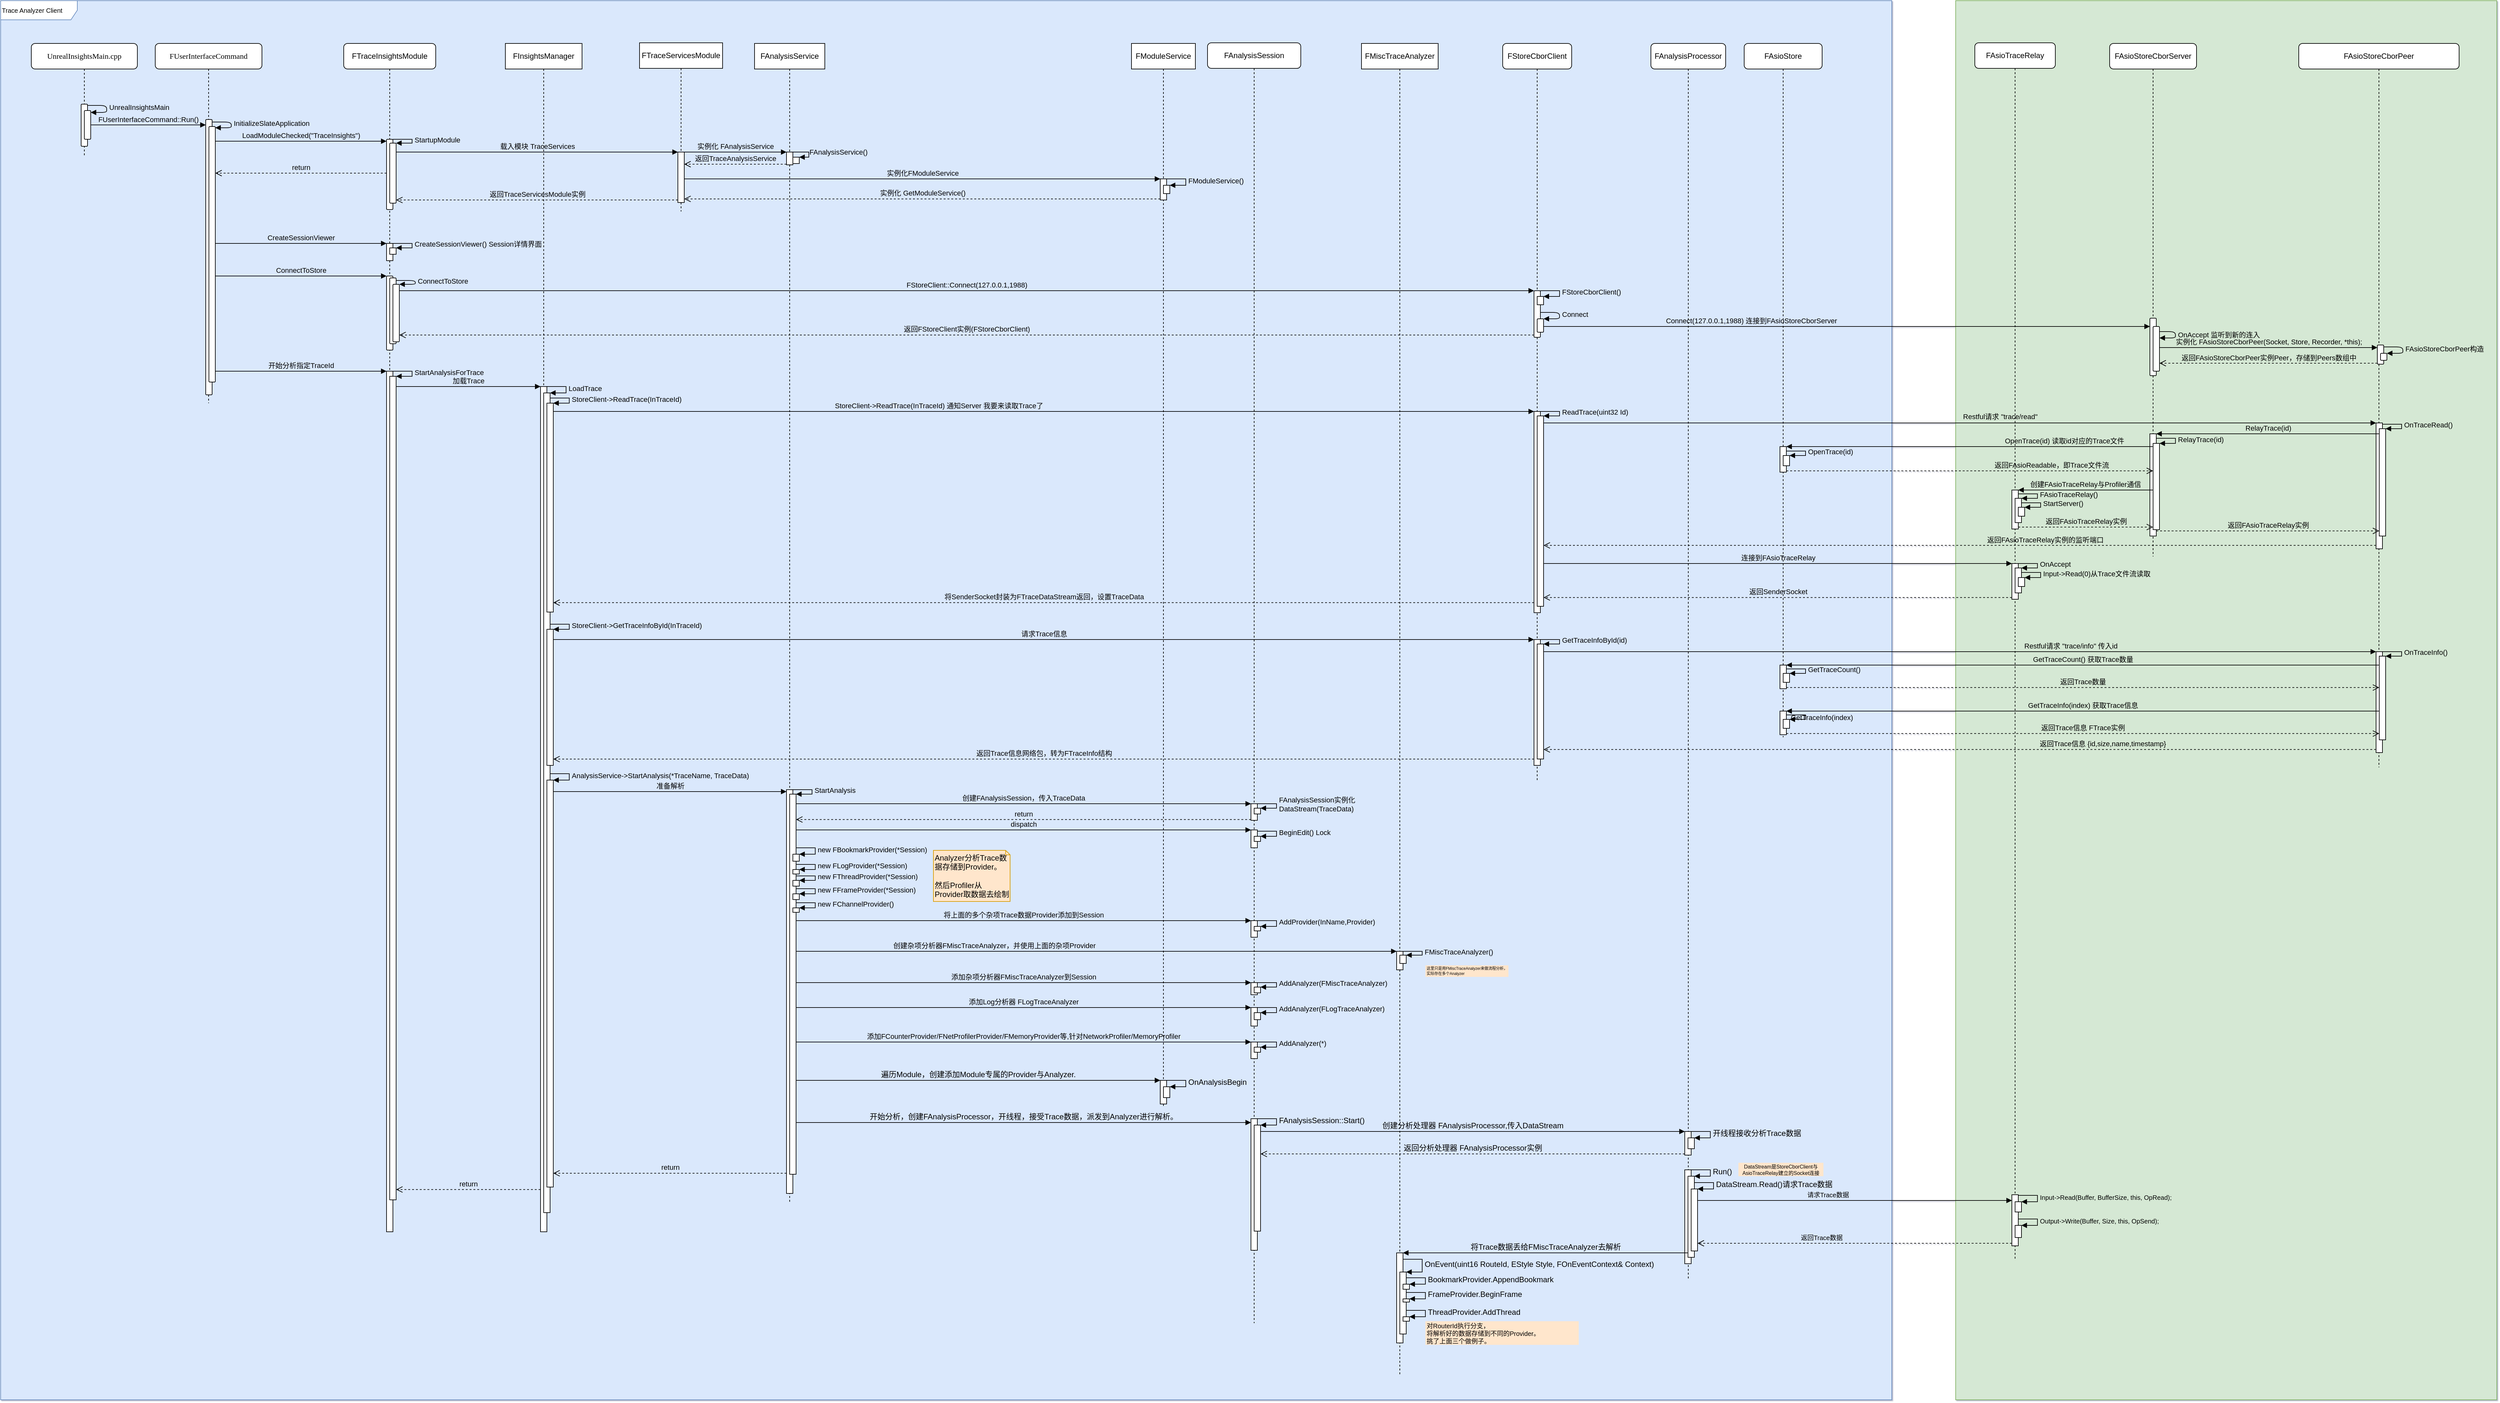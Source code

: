 <mxfile version="14.6.13" type="device"><diagram name="Page-1" id="13e1069c-82ec-6db2-03f1-153e76fe0fe0"><mxGraphModel dx="3144" dy="3992" grid="1" gridSize="10" guides="1" tooltips="1" connect="1" arrows="1" fold="1" page="0" pageScale="1" pageWidth="1100" pageHeight="850" math="0" shadow="1"><root><mxCell id="0"/><mxCell id="1" parent="0"/><mxCell id="HubXLxadfAeuHZtjGHqm-79" value="" style="group" vertex="1" connectable="0" parent="1"><mxGeometry x="1200" y="-490" width="2960" height="2190" as="geometry"/></mxCell><mxCell id="HubXLxadfAeuHZtjGHqm-77" value="" style="group;fillColor=#dae8fc;strokeColor=#6c8ebf;container=0;" vertex="1" connectable="0" parent="HubXLxadfAeuHZtjGHqm-79"><mxGeometry width="2960" height="2190" as="geometry"/></mxCell><mxCell id="HubXLxadfAeuHZtjGHqm-74" value="Trace Analyzer Client" style="shape=umlFrame;whiteSpace=wrap;html=1;shadow=0;labelBackgroundColor=none;fontSize=10;strokeColor=#6c8ebf;align=left;width=120;height=30;" vertex="1" parent="HubXLxadfAeuHZtjGHqm-79"><mxGeometry width="2960" height="2190" as="geometry"/></mxCell><mxCell id="AoDnYQmJpQYlI27t1Mp_-29" value="FUserInterfaceCommand" style="shape=umlLifeline;perimeter=lifelinePerimeter;whiteSpace=wrap;html=1;container=1;collapsible=0;recursiveResize=0;outlineConnect=0;shadow=0;comic=0;labelBackgroundColor=none;strokeWidth=1;fontFamily=Verdana;fontSize=12;align=center;rounded=1;" parent="HubXLxadfAeuHZtjGHqm-79" vertex="1"><mxGeometry x="242" y="67" width="167" height="563" as="geometry"/></mxCell><mxCell id="AoDnYQmJpQYlI27t1Mp_-30" value="" style="html=1;points=[];perimeter=orthogonalPerimeter;shadow=0;comic=0;labelBackgroundColor=none;strokeWidth=1;fontFamily=Verdana;fontSize=12;align=center;rounded=1;" parent="AoDnYQmJpQYlI27t1Mp_-29" vertex="1"><mxGeometry x="79" y="119" width="10" height="431" as="geometry"/></mxCell><mxCell id="AoDnYQmJpQYlI27t1Mp_-56" value="" style="html=1;points=[];perimeter=orthogonalPerimeter;rounded=1;labelBackgroundColor=none;" parent="AoDnYQmJpQYlI27t1Mp_-29" vertex="1"><mxGeometry x="84" y="130" width="10" height="400" as="geometry"/></mxCell><mxCell id="AoDnYQmJpQYlI27t1Mp_-57" value="InitializeSlateApplication" style="edgeStyle=orthogonalEdgeStyle;html=1;align=left;spacingLeft=2;endArrow=block;labelBackgroundColor=none;" parent="AoDnYQmJpQYlI27t1Mp_-29" target="AoDnYQmJpQYlI27t1Mp_-56" edge="1"><mxGeometry relative="1" as="geometry"><mxPoint x="89" y="123" as="sourcePoint"/><Array as="points"><mxPoint x="119" y="123"/><mxPoint x="119" y="132"/></Array><mxPoint x="94" y="143.0" as="targetPoint"/></mxGeometry></mxCell><mxCell id="AoDnYQmJpQYlI27t1Mp_-36" value="UnrealInsightsMain.cpp" style="shape=umlLifeline;perimeter=lifelinePerimeter;whiteSpace=wrap;html=1;container=1;collapsible=0;recursiveResize=0;outlineConnect=0;shadow=0;comic=0;labelBackgroundColor=none;strokeWidth=1;fontFamily=Verdana;fontSize=12;align=center;rounded=1;" parent="HubXLxadfAeuHZtjGHqm-79" vertex="1"><mxGeometry x="48" y="67" width="166" height="177" as="geometry"/></mxCell><mxCell id="AoDnYQmJpQYlI27t1Mp_-37" value="" style="html=1;points=[];perimeter=orthogonalPerimeter;shadow=0;comic=0;labelBackgroundColor=none;strokeWidth=1;fontFamily=Verdana;fontSize=12;align=center;rounded=1;" parent="AoDnYQmJpQYlI27t1Mp_-36" vertex="1"><mxGeometry x="78" y="95" width="10" height="66" as="geometry"/></mxCell><mxCell id="AoDnYQmJpQYlI27t1Mp_-38" value="" style="html=1;points=[];perimeter=orthogonalPerimeter;rounded=1;labelBackgroundColor=none;" parent="AoDnYQmJpQYlI27t1Mp_-36" vertex="1"><mxGeometry x="83" y="105" width="10" height="45" as="geometry"/></mxCell><mxCell id="AoDnYQmJpQYlI27t1Mp_-39" value="UnrealInsightsMain" style="edgeStyle=orthogonalEdgeStyle;html=1;align=left;spacingLeft=2;endArrow=block;labelBackgroundColor=none;" parent="AoDnYQmJpQYlI27t1Mp_-36" edge="1"><mxGeometry relative="1" as="geometry"><mxPoint x="88" y="97" as="sourcePoint"/><Array as="points"><mxPoint x="118" y="97"/><mxPoint x="118" y="108"/><mxPoint x="93" y="108"/></Array><mxPoint x="93" y="108" as="targetPoint"/></mxGeometry></mxCell><mxCell id="AoDnYQmJpQYlI27t1Mp_-47" value="FUserInterfaceCommand::Run()" style="html=1;verticalAlign=bottom;endArrow=block;labelBackgroundColor=none;" parent="HubXLxadfAeuHZtjGHqm-79" source="AoDnYQmJpQYlI27t1Mp_-38" target="AoDnYQmJpQYlI27t1Mp_-30" edge="1"><mxGeometry x="18" y="14" width="80" as="geometry"><mxPoint x="156" y="196" as="sourcePoint"/><mxPoint x="325" y="215.21" as="targetPoint"/></mxGeometry></mxCell><mxCell id="AoDnYQmJpQYlI27t1Mp_-54" value="LoadModuleChecked(&quot;TraceInsights&quot;)" style="html=1;verticalAlign=bottom;endArrow=block;labelBackgroundColor=none;" parent="HubXLxadfAeuHZtjGHqm-79" source="AoDnYQmJpQYlI27t1Mp_-56" target="fp6MXUfEoXKAlZTrw6y5-1" edge="1"><mxGeometry x="-72" y="14" as="geometry"><mxPoint x="-754" y="259" as="sourcePoint"/><mxPoint x="610" y="217" as="targetPoint"/><Array as="points"><mxPoint x="530" y="220"/></Array></mxGeometry></mxCell><mxCell id="AoDnYQmJpQYlI27t1Mp_-55" value="return" style="html=1;verticalAlign=bottom;endArrow=open;dashed=1;endSize=8;labelBackgroundColor=none;" parent="HubXLxadfAeuHZtjGHqm-79" source="fp6MXUfEoXKAlZTrw6y5-1" target="AoDnYQmJpQYlI27t1Mp_-56" edge="1"><mxGeometry x="-72" y="14" as="geometry"><mxPoint x="-885" y="315" as="targetPoint"/><mxPoint x="456.5" y="263.55" as="sourcePoint"/><Array as="points"><mxPoint x="510" y="270"/></Array></mxGeometry></mxCell><mxCell id="AoDnYQmJpQYlI27t1Mp_-58" value="FTraceInsightsModule" style="shape=umlLifeline;perimeter=lifelinePerimeter;whiteSpace=wrap;html=1;container=1;collapsible=0;recursiveResize=0;outlineConnect=0;rounded=1;labelBackgroundColor=none;labelBorderColor=none;" parent="HubXLxadfAeuHZtjGHqm-79" vertex="1"><mxGeometry x="537" y="67" width="144" height="1860" as="geometry"/></mxCell><mxCell id="AoDnYQmJpQYlI27t1Mp_-59" value="" style="html=1;points=[];perimeter=orthogonalPerimeter;rounded=1;labelBackgroundColor=none;" parent="AoDnYQmJpQYlI27t1Mp_-58" vertex="1"><mxGeometry x="67" y="364" width="10" height="116" as="geometry"/></mxCell><mxCell id="AoDnYQmJpQYlI27t1Mp_-61" value="" style="html=1;points=[];perimeter=orthogonalPerimeter;rounded=1;labelBackgroundColor=none;" parent="AoDnYQmJpQYlI27t1Mp_-58" vertex="1"><mxGeometry x="72" y="367" width="10" height="103" as="geometry"/></mxCell><mxCell id="AoDnYQmJpQYlI27t1Mp_-101" value="" style="html=1;points=[];perimeter=orthogonalPerimeter;rounded=1;labelBackgroundColor=none;" parent="AoDnYQmJpQYlI27t1Mp_-58" vertex="1"><mxGeometry x="77" y="377" width="10" height="90" as="geometry"/></mxCell><mxCell id="AoDnYQmJpQYlI27t1Mp_-102" value="ConnectToStore" style="edgeStyle=orthogonalEdgeStyle;html=1;align=left;spacingLeft=2;endArrow=block;entryX=1;entryY=0;labelBackgroundColor=none;" parent="AoDnYQmJpQYlI27t1Mp_-58" target="AoDnYQmJpQYlI27t1Mp_-101" edge="1"><mxGeometry relative="1" as="geometry"><mxPoint x="82" y="371" as="sourcePoint"/><Array as="points"><mxPoint x="112" y="371"/></Array></mxGeometry></mxCell><mxCell id="fp6MXUfEoXKAlZTrw6y5-1" value="" style="html=1;points=[];perimeter=orthogonalPerimeter;rounded=1;labelBackgroundColor=none;" parent="AoDnYQmJpQYlI27t1Mp_-58" vertex="1"><mxGeometry x="67" y="150" width="10" height="110" as="geometry"/></mxCell><mxCell id="fp6MXUfEoXKAlZTrw6y5-4" value="" style="html=1;points=[];perimeter=orthogonalPerimeter;rounded=1;labelBackgroundColor=none;" parent="AoDnYQmJpQYlI27t1Mp_-58" vertex="1"><mxGeometry x="72" y="156" width="10" height="94" as="geometry"/></mxCell><mxCell id="fp6MXUfEoXKAlZTrw6y5-5" value="StartupModule" style="edgeStyle=orthogonalEdgeStyle;html=1;align=left;spacingLeft=2;endArrow=block;rounded=0;entryX=1;entryY=0;labelBackgroundColor=none;" parent="AoDnYQmJpQYlI27t1Mp_-58" target="fp6MXUfEoXKAlZTrw6y5-4" edge="1"><mxGeometry relative="1" as="geometry"><mxPoint x="77" y="150" as="sourcePoint"/><Array as="points"><mxPoint x="107" y="150"/></Array></mxGeometry></mxCell><mxCell id="FRqFOULQtLIaqFAKodaE-1" value="" style="html=1;points=[];perimeter=orthogonalPerimeter;labelBackgroundColor=none;" parent="AoDnYQmJpQYlI27t1Mp_-58" vertex="1"><mxGeometry x="67" y="313" width="10" height="27" as="geometry"/></mxCell><mxCell id="FRqFOULQtLIaqFAKodaE-4" value="" style="html=1;points=[];perimeter=orthogonalPerimeter;labelBackgroundColor=none;" parent="AoDnYQmJpQYlI27t1Mp_-58" vertex="1"><mxGeometry x="72" y="320" width="10" height="10" as="geometry"/></mxCell><mxCell id="FRqFOULQtLIaqFAKodaE-5" value="CreateSessionViewer() Session详情界面" style="edgeStyle=orthogonalEdgeStyle;html=1;align=left;spacingLeft=2;endArrow=block;rounded=0;entryX=1;entryY=0;labelBackgroundColor=none;" parent="AoDnYQmJpQYlI27t1Mp_-58" target="FRqFOULQtLIaqFAKodaE-4" edge="1"><mxGeometry relative="1" as="geometry"><mxPoint x="77" y="313" as="sourcePoint"/><Array as="points"><mxPoint x="107" y="313"/></Array></mxGeometry></mxCell><mxCell id="FRqFOULQtLIaqFAKodaE-8" value="" style="html=1;points=[];perimeter=orthogonalPerimeter;labelBackgroundColor=none;" parent="AoDnYQmJpQYlI27t1Mp_-58" vertex="1"><mxGeometry x="67" y="513" width="10" height="1347" as="geometry"/></mxCell><mxCell id="FRqFOULQtLIaqFAKodaE-11" value="" style="html=1;points=[];perimeter=orthogonalPerimeter;labelBackgroundColor=none;" parent="AoDnYQmJpQYlI27t1Mp_-58" vertex="1"><mxGeometry x="72" y="521" width="10" height="1289" as="geometry"/></mxCell><mxCell id="FRqFOULQtLIaqFAKodaE-12" value="StartAnalysisForTrace" style="edgeStyle=orthogonalEdgeStyle;html=1;align=left;spacingLeft=2;endArrow=block;rounded=0;entryX=1;entryY=0;labelBackgroundColor=none;" parent="AoDnYQmJpQYlI27t1Mp_-58" target="FRqFOULQtLIaqFAKodaE-11" edge="1"><mxGeometry relative="1" as="geometry"><mxPoint x="77" y="513" as="sourcePoint"/><Array as="points"><mxPoint x="107" y="513"/></Array></mxGeometry></mxCell><mxCell id="AoDnYQmJpQYlI27t1Mp_-60" value="ConnectToStore" style="html=1;verticalAlign=bottom;endArrow=block;labelBackgroundColor=none;" parent="HubXLxadfAeuHZtjGHqm-79" target="AoDnYQmJpQYlI27t1Mp_-59" edge="1" source="AoDnYQmJpQYlI27t1Mp_-56"><mxGeometry x="-72" y="154" width="80" as="geometry"><mxPoint x="340" y="439" as="sourcePoint"/><mxPoint x="-427" y="462" as="targetPoint"/></mxGeometry></mxCell><mxCell id="AoDnYQmJpQYlI27t1Mp_-103" value="FStoreCborClient" style="shape=umlLifeline;perimeter=lifelinePerimeter;whiteSpace=wrap;html=1;container=1;collapsible=0;recursiveResize=0;outlineConnect=0;rounded=1;labelBackgroundColor=none;" parent="HubXLxadfAeuHZtjGHqm-79" vertex="1"><mxGeometry x="2351" y="67" width="108" height="1153" as="geometry"/></mxCell><mxCell id="AoDnYQmJpQYlI27t1Mp_-104" value="" style="html=1;points=[];perimeter=orthogonalPerimeter;rounded=1;labelBackgroundColor=none;" parent="AoDnYQmJpQYlI27t1Mp_-103" vertex="1"><mxGeometry x="49" y="387" width="10" height="73" as="geometry"/></mxCell><mxCell id="AoDnYQmJpQYlI27t1Mp_-107" value="" style="html=1;points=[];perimeter=orthogonalPerimeter;rounded=1;labelBackgroundColor=none;" parent="AoDnYQmJpQYlI27t1Mp_-103" vertex="1"><mxGeometry x="54" y="431" width="10" height="21" as="geometry"/></mxCell><mxCell id="AoDnYQmJpQYlI27t1Mp_-108" value="Connect" style="edgeStyle=orthogonalEdgeStyle;html=1;align=left;spacingLeft=2;endArrow=block;entryX=1;entryY=0;labelBackgroundColor=none;" parent="AoDnYQmJpQYlI27t1Mp_-103" target="AoDnYQmJpQYlI27t1Mp_-107" edge="1"><mxGeometry relative="1" as="geometry"><mxPoint x="59" y="421" as="sourcePoint"/><Array as="points"><mxPoint x="89" y="421"/></Array></mxGeometry></mxCell><mxCell id="FRqFOULQtLIaqFAKodaE-6" value="" style="html=1;points=[];perimeter=orthogonalPerimeter;labelBackgroundColor=none;" parent="AoDnYQmJpQYlI27t1Mp_-103" vertex="1"><mxGeometry x="54" y="396" width="10" height="13" as="geometry"/></mxCell><mxCell id="FRqFOULQtLIaqFAKodaE-7" value="FStoreCborClient()" style="edgeStyle=orthogonalEdgeStyle;html=1;align=left;spacingLeft=2;endArrow=block;rounded=0;entryX=1;entryY=0;labelBackgroundColor=none;" parent="AoDnYQmJpQYlI27t1Mp_-103" target="FRqFOULQtLIaqFAKodaE-6" edge="1"><mxGeometry relative="1" as="geometry"><mxPoint x="59" y="387" as="sourcePoint"/><Array as="points"><mxPoint x="89" y="387"/></Array></mxGeometry></mxCell><mxCell id="FRqFOULQtLIaqFAKodaE-19" value="" style="html=1;points=[];perimeter=orthogonalPerimeter;labelBackgroundColor=none;" parent="AoDnYQmJpQYlI27t1Mp_-103" vertex="1"><mxGeometry x="49" y="576" width="10" height="315" as="geometry"/></mxCell><mxCell id="FRqFOULQtLIaqFAKodaE-22" value="" style="html=1;points=[];perimeter=orthogonalPerimeter;labelBackgroundColor=none;" parent="AoDnYQmJpQYlI27t1Mp_-103" vertex="1"><mxGeometry x="54" y="583" width="10" height="298" as="geometry"/></mxCell><mxCell id="FRqFOULQtLIaqFAKodaE-23" value="ReadTrace(uint32 Id)" style="edgeStyle=orthogonalEdgeStyle;html=1;align=left;spacingLeft=2;endArrow=block;rounded=0;entryX=1;entryY=0;labelBackgroundColor=none;" parent="AoDnYQmJpQYlI27t1Mp_-103" target="FRqFOULQtLIaqFAKodaE-22" edge="1"><mxGeometry relative="1" as="geometry"><mxPoint x="59" y="576" as="sourcePoint"/><Array as="points"><mxPoint x="89" y="576"/></Array></mxGeometry></mxCell><mxCell id="FRqFOULQtLIaqFAKodaE-52" value="" style="html=1;points=[];perimeter=orthogonalPerimeter;labelBackgroundColor=none;" parent="AoDnYQmJpQYlI27t1Mp_-103" vertex="1"><mxGeometry x="49" y="933" width="10" height="197" as="geometry"/></mxCell><mxCell id="FRqFOULQtLIaqFAKodaE-55" value="" style="html=1;points=[];perimeter=orthogonalPerimeter;labelBackgroundColor=none;" parent="AoDnYQmJpQYlI27t1Mp_-103" vertex="1"><mxGeometry x="54" y="940" width="10" height="180" as="geometry"/></mxCell><mxCell id="FRqFOULQtLIaqFAKodaE-56" value="GetTraceInfoById(id)" style="edgeStyle=orthogonalEdgeStyle;html=1;align=left;spacingLeft=2;endArrow=block;rounded=0;entryX=1;entryY=0;labelBackgroundColor=none;" parent="AoDnYQmJpQYlI27t1Mp_-103" target="FRqFOULQtLIaqFAKodaE-55" edge="1"><mxGeometry relative="1" as="geometry"><mxPoint x="59" y="933" as="sourcePoint"/><Array as="points"><mxPoint x="89" y="933"/></Array></mxGeometry></mxCell><mxCell id="AoDnYQmJpQYlI27t1Mp_-105" value="FStoreClient::Connect(127.0.0.1,1988)" style="html=1;verticalAlign=bottom;endArrow=block;entryX=0;entryY=0;labelBackgroundColor=none;" parent="HubXLxadfAeuHZtjGHqm-79" source="AoDnYQmJpQYlI27t1Mp_-101" target="AoDnYQmJpQYlI27t1Mp_-104" edge="1"><mxGeometry x="1268" y="-336" as="geometry"><mxPoint x="1434" y="454" as="sourcePoint"/></mxGeometry></mxCell><mxCell id="AoDnYQmJpQYlI27t1Mp_-106" value="返回FStoreClient实例(FStoreCborClient)" style="html=1;verticalAlign=bottom;endArrow=open;dashed=1;endSize=8;exitX=0;exitY=0.95;movable=1;resizable=1;rotatable=1;deletable=1;editable=1;connectable=1;labelBackgroundColor=none;" parent="HubXLxadfAeuHZtjGHqm-79" source="AoDnYQmJpQYlI27t1Mp_-104" target="AoDnYQmJpQYlI27t1Mp_-101" edge="1"><mxGeometry x="1268" y="-336" as="geometry"><mxPoint x="1434" y="523.35" as="targetPoint"/></mxGeometry></mxCell><mxCell id="AoDnYQmJpQYlI27t1Mp_-128" value="FAnalysisSession" style="shape=umlLifeline;perimeter=lifelinePerimeter;whiteSpace=wrap;html=1;container=1;collapsible=0;recursiveResize=0;outlineConnect=0;rounded=1;labelBackgroundColor=none;" parent="HubXLxadfAeuHZtjGHqm-79" vertex="1"><mxGeometry x="1889" y="66" width="146" height="2004" as="geometry"/></mxCell><mxCell id="FRqFOULQtLIaqFAKodaE-95" value="" style="html=1;points=[];perimeter=orthogonalPerimeter;labelBackgroundColor=none;" parent="AoDnYQmJpQYlI27t1Mp_-128" vertex="1"><mxGeometry x="68" y="1191" width="10" height="26" as="geometry"/></mxCell><mxCell id="FRqFOULQtLIaqFAKodaE-98" value="" style="html=1;points=[];perimeter=orthogonalPerimeter;labelBackgroundColor=none;" parent="AoDnYQmJpQYlI27t1Mp_-128" vertex="1"><mxGeometry x="73" y="1198" width="10" height="9" as="geometry"/></mxCell><mxCell id="FRqFOULQtLIaqFAKodaE-99" value="FAnalysisSession实例化&lt;br&gt;DataStream(TraceData)" style="edgeStyle=orthogonalEdgeStyle;html=1;align=left;spacingLeft=2;endArrow=block;rounded=0;entryX=1;entryY=0;labelBackgroundColor=none;" parent="AoDnYQmJpQYlI27t1Mp_-128" target="FRqFOULQtLIaqFAKodaE-98" edge="1"><mxGeometry relative="1" as="geometry"><mxPoint x="78" y="1191" as="sourcePoint"/><Array as="points"><mxPoint x="108" y="1191"/></Array></mxGeometry></mxCell><mxCell id="FRqFOULQtLIaqFAKodaE-100" value="" style="html=1;points=[];perimeter=orthogonalPerimeter;labelBackgroundColor=none;" parent="AoDnYQmJpQYlI27t1Mp_-128" vertex="1"><mxGeometry x="68" y="1232" width="10" height="28" as="geometry"/></mxCell><mxCell id="FRqFOULQtLIaqFAKodaE-103" value="" style="html=1;points=[];perimeter=orthogonalPerimeter;labelBackgroundColor=none;" parent="AoDnYQmJpQYlI27t1Mp_-128" vertex="1"><mxGeometry x="73" y="1242" width="10" height="8" as="geometry"/></mxCell><mxCell id="FRqFOULQtLIaqFAKodaE-104" value="BeginEdit() Lock" style="edgeStyle=orthogonalEdgeStyle;html=1;align=left;spacingLeft=2;endArrow=block;rounded=0;entryX=1;entryY=0;labelBackgroundColor=none;" parent="AoDnYQmJpQYlI27t1Mp_-128" target="FRqFOULQtLIaqFAKodaE-103" edge="1"><mxGeometry relative="1" as="geometry"><mxPoint x="78" y="1234" as="sourcePoint"/><Array as="points"><mxPoint x="108" y="1234"/></Array></mxGeometry></mxCell><mxCell id="FRqFOULQtLIaqFAKodaE-127" value="" style="html=1;points=[];perimeter=orthogonalPerimeter;labelBackgroundColor=none;" parent="AoDnYQmJpQYlI27t1Mp_-128" vertex="1"><mxGeometry x="68" y="1374" width="10" height="26" as="geometry"/></mxCell><mxCell id="FRqFOULQtLIaqFAKodaE-130" value="" style="html=1;points=[];perimeter=orthogonalPerimeter;labelBackgroundColor=none;" parent="AoDnYQmJpQYlI27t1Mp_-128" vertex="1"><mxGeometry x="73" y="1383" width="10" height="7" as="geometry"/></mxCell><mxCell id="FRqFOULQtLIaqFAKodaE-131" value="AddProvider(InName,Provider)" style="edgeStyle=orthogonalEdgeStyle;html=1;align=left;spacingLeft=2;endArrow=block;rounded=0;entryX=1;entryY=0;labelBackgroundColor=none;" parent="AoDnYQmJpQYlI27t1Mp_-128" target="FRqFOULQtLIaqFAKodaE-130" edge="1"><mxGeometry relative="1" as="geometry"><mxPoint x="78" y="1374" as="sourcePoint"/><Array as="points"><mxPoint x="108" y="1374"/></Array></mxGeometry></mxCell><mxCell id="HubXLxadfAeuHZtjGHqm-7" value="" style="html=1;points=[];perimeter=orthogonalPerimeter;labelBackgroundColor=none;align=left;" vertex="1" parent="AoDnYQmJpQYlI27t1Mp_-128"><mxGeometry x="68" y="1471" width="10" height="19" as="geometry"/></mxCell><mxCell id="HubXLxadfAeuHZtjGHqm-10" value="" style="html=1;points=[];perimeter=orthogonalPerimeter;labelBackgroundColor=none;align=left;" vertex="1" parent="AoDnYQmJpQYlI27t1Mp_-128"><mxGeometry x="73" y="1478" width="10" height="9" as="geometry"/></mxCell><mxCell id="HubXLxadfAeuHZtjGHqm-11" value="AddAnalyzer(FMiscTraceAnalyzer)" style="edgeStyle=orthogonalEdgeStyle;html=1;align=left;spacingLeft=2;endArrow=block;rounded=0;entryX=1;entryY=0;labelBackgroundColor=none;" edge="1" target="HubXLxadfAeuHZtjGHqm-10" parent="AoDnYQmJpQYlI27t1Mp_-128"><mxGeometry relative="1" as="geometry"><mxPoint x="78" y="1471" as="sourcePoint"/><Array as="points"><mxPoint x="108" y="1471"/></Array></mxGeometry></mxCell><mxCell id="HubXLxadfAeuHZtjGHqm-12" value="" style="html=1;points=[];perimeter=orthogonalPerimeter;labelBackgroundColor=none;align=left;" vertex="1" parent="AoDnYQmJpQYlI27t1Mp_-128"><mxGeometry x="68" y="1510" width="10" height="29" as="geometry"/></mxCell><mxCell id="HubXLxadfAeuHZtjGHqm-15" value="" style="html=1;points=[];perimeter=orthogonalPerimeter;labelBackgroundColor=none;align=left;" vertex="1" parent="AoDnYQmJpQYlI27t1Mp_-128"><mxGeometry x="73" y="1518" width="10" height="11" as="geometry"/></mxCell><mxCell id="HubXLxadfAeuHZtjGHqm-16" value="AddAnalyzer(FLogTraceAnalyzer)" style="edgeStyle=orthogonalEdgeStyle;html=1;align=left;spacingLeft=2;endArrow=block;rounded=0;entryX=1;entryY=0;labelBackgroundColor=none;" edge="1" target="HubXLxadfAeuHZtjGHqm-15" parent="AoDnYQmJpQYlI27t1Mp_-128"><mxGeometry relative="1" as="geometry"><mxPoint x="78" y="1510" as="sourcePoint"/><Array as="points"><mxPoint x="108" y="1510"/></Array></mxGeometry></mxCell><mxCell id="HubXLxadfAeuHZtjGHqm-17" value="" style="html=1;points=[];perimeter=orthogonalPerimeter;labelBackgroundColor=none;align=left;" vertex="1" parent="AoDnYQmJpQYlI27t1Mp_-128"><mxGeometry x="68" y="1564" width="10" height="26" as="geometry"/></mxCell><mxCell id="HubXLxadfAeuHZtjGHqm-20" value="" style="html=1;points=[];perimeter=orthogonalPerimeter;labelBackgroundColor=none;align=left;" vertex="1" parent="AoDnYQmJpQYlI27t1Mp_-128"><mxGeometry x="73" y="1572" width="10" height="8" as="geometry"/></mxCell><mxCell id="HubXLxadfAeuHZtjGHqm-21" value="AddAnalyzer(*)" style="edgeStyle=orthogonalEdgeStyle;html=1;align=left;spacingLeft=2;endArrow=block;rounded=0;entryX=1;entryY=0;labelBackgroundColor=none;" edge="1" target="HubXLxadfAeuHZtjGHqm-20" parent="AoDnYQmJpQYlI27t1Mp_-128"><mxGeometry relative="1" as="geometry"><mxPoint x="78" y="1564" as="sourcePoint"/><Array as="points"><mxPoint x="108" y="1564"/></Array></mxGeometry></mxCell><mxCell id="HubXLxadfAeuHZtjGHqm-28" value="" style="html=1;points=[];perimeter=orthogonalPerimeter;shadow=0;labelBackgroundColor=none;fontSize=12;fontColor=#000000;strokeColor=#000000;fillColor=#ffffff;align=left;" vertex="1" parent="AoDnYQmJpQYlI27t1Mp_-128"><mxGeometry x="68" y="1684" width="10" height="206" as="geometry"/></mxCell><mxCell id="HubXLxadfAeuHZtjGHqm-34" value="" style="html=1;points=[];perimeter=orthogonalPerimeter;shadow=0;labelBackgroundColor=none;fontSize=12;fontColor=#000000;strokeColor=#000000;fillColor=#ffffff;align=left;" vertex="1" parent="AoDnYQmJpQYlI27t1Mp_-128"><mxGeometry x="73" y="1694" width="10" height="166" as="geometry"/></mxCell><mxCell id="HubXLxadfAeuHZtjGHqm-35" value="FAnalysisSession::Start()" style="edgeStyle=orthogonalEdgeStyle;html=1;align=left;spacingLeft=2;endArrow=block;rounded=0;entryX=1;entryY=0;fontSize=12;fontColor=#000000;labelBackgroundColor=none;" edge="1" target="HubXLxadfAeuHZtjGHqm-34" parent="AoDnYQmJpQYlI27t1Mp_-128"><mxGeometry relative="1" as="geometry"><mxPoint x="78" y="1684" as="sourcePoint"/><Array as="points"><mxPoint x="108" y="1684"/></Array></mxGeometry></mxCell><mxCell id="fp6MXUfEoXKAlZTrw6y5-8" value="FTraceServicesModule" style="shape=umlLifeline;perimeter=lifelinePerimeter;whiteSpace=wrap;html=1;container=1;collapsible=0;recursiveResize=0;outlineConnect=0;rounded=0;labelBackgroundColor=none;" parent="HubXLxadfAeuHZtjGHqm-79" vertex="1"><mxGeometry x="1000" y="66" width="130" height="264" as="geometry"/></mxCell><mxCell id="z0NqU1RGyk9Hkj_wmTwY-1" value="" style="html=1;points=[];perimeter=orthogonalPerimeter;labelBackgroundColor=none;" parent="fp6MXUfEoXKAlZTrw6y5-8" vertex="1"><mxGeometry x="60" y="171" width="10" height="79" as="geometry"/></mxCell><mxCell id="z0NqU1RGyk9Hkj_wmTwY-2" value="载入模块&amp;nbsp;TraceServices" style="html=1;verticalAlign=bottom;endArrow=block;entryX=0;entryY=0;labelBackgroundColor=none;" parent="HubXLxadfAeuHZtjGHqm-79" source="fp6MXUfEoXKAlZTrw6y5-4" target="z0NqU1RGyk9Hkj_wmTwY-1" edge="1"><mxGeometry as="geometry"><mxPoint x="990" y="223" as="sourcePoint"/></mxGeometry></mxCell><mxCell id="z0NqU1RGyk9Hkj_wmTwY-3" value="返回TraceServicesModule实例" style="html=1;verticalAlign=bottom;endArrow=open;dashed=1;endSize=8;exitX=0;exitY=0.95;labelBackgroundColor=none;" parent="HubXLxadfAeuHZtjGHqm-79" source="z0NqU1RGyk9Hkj_wmTwY-1" target="fp6MXUfEoXKAlZTrw6y5-4" edge="1"><mxGeometry as="geometry"><mxPoint x="990" y="299" as="targetPoint"/></mxGeometry></mxCell><mxCell id="z0NqU1RGyk9Hkj_wmTwY-4" value="FAnalysisService" style="shape=umlLifeline;perimeter=lifelinePerimeter;whiteSpace=wrap;html=1;container=1;collapsible=0;recursiveResize=0;outlineConnect=0;labelBackgroundColor=none;" parent="HubXLxadfAeuHZtjGHqm-79" vertex="1"><mxGeometry x="1180" y="67" width="110" height="1813" as="geometry"/></mxCell><mxCell id="_pEfc1qXgizSqa6gf5_1-2" value="" style="html=1;points=[];perimeter=orthogonalPerimeter;labelBackgroundColor=none;" parent="z0NqU1RGyk9Hkj_wmTwY-4" vertex="1"><mxGeometry x="50" y="170" width="10" height="20" as="geometry"/></mxCell><mxCell id="_pEfc1qXgizSqa6gf5_1-5" value="" style="html=1;points=[];perimeter=orthogonalPerimeter;fontSize=12;labelBackgroundColor=none;" parent="z0NqU1RGyk9Hkj_wmTwY-4" vertex="1"><mxGeometry x="60" y="178" width="10" height="10" as="geometry"/></mxCell><mxCell id="_pEfc1qXgizSqa6gf5_1-6" value="FAnalysisService()" style="edgeStyle=orthogonalEdgeStyle;html=1;align=left;spacingLeft=2;endArrow=block;rounded=0;entryX=1;entryY=0;labelBackgroundColor=none;" parent="z0NqU1RGyk9Hkj_wmTwY-4" target="_pEfc1qXgizSqa6gf5_1-5" edge="1"><mxGeometry relative="1" as="geometry"><mxPoint x="55" y="170" as="sourcePoint"/><Array as="points"><mxPoint x="85" y="170"/></Array></mxGeometry></mxCell><mxCell id="FRqFOULQtLIaqFAKodaE-90" value="" style="html=1;points=[];perimeter=orthogonalPerimeter;labelBackgroundColor=none;" parent="z0NqU1RGyk9Hkj_wmTwY-4" vertex="1"><mxGeometry x="50" y="1168" width="10" height="632" as="geometry"/></mxCell><mxCell id="FRqFOULQtLIaqFAKodaE-93" value="" style="html=1;points=[];perimeter=orthogonalPerimeter;labelBackgroundColor=none;" parent="z0NqU1RGyk9Hkj_wmTwY-4" vertex="1"><mxGeometry x="55" y="1175" width="10" height="595" as="geometry"/></mxCell><mxCell id="FRqFOULQtLIaqFAKodaE-94" value="StartAnalysis" style="edgeStyle=orthogonalEdgeStyle;html=1;align=left;spacingLeft=2;endArrow=block;rounded=0;entryX=1;entryY=0;labelBackgroundColor=none;" parent="z0NqU1RGyk9Hkj_wmTwY-4" target="FRqFOULQtLIaqFAKodaE-93" edge="1"><mxGeometry relative="1" as="geometry"><mxPoint x="60" y="1168" as="sourcePoint"/><Array as="points"><mxPoint x="90" y="1168"/></Array></mxGeometry></mxCell><mxCell id="FRqFOULQtLIaqFAKodaE-105" value="" style="html=1;points=[];perimeter=orthogonalPerimeter;labelBackgroundColor=none;" parent="z0NqU1RGyk9Hkj_wmTwY-4" vertex="1"><mxGeometry x="60" y="1269" width="10" height="11" as="geometry"/></mxCell><mxCell id="FRqFOULQtLIaqFAKodaE-106" value="new FBookmarkProvider(*Session)" style="edgeStyle=orthogonalEdgeStyle;html=1;align=left;spacingLeft=2;endArrow=block;rounded=0;entryX=1;entryY=0;labelBackgroundColor=none;" parent="z0NqU1RGyk9Hkj_wmTwY-4" target="FRqFOULQtLIaqFAKodaE-105" edge="1"><mxGeometry relative="1" as="geometry"><mxPoint x="65" y="1259" as="sourcePoint"/><Array as="points"><mxPoint x="95" y="1259"/></Array></mxGeometry></mxCell><mxCell id="FRqFOULQtLIaqFAKodaE-111" value="" style="html=1;points=[];perimeter=orthogonalPerimeter;labelBackgroundColor=none;" parent="z0NqU1RGyk9Hkj_wmTwY-4" vertex="1"><mxGeometry x="60" y="1293" width="10" height="7" as="geometry"/></mxCell><mxCell id="FRqFOULQtLIaqFAKodaE-112" value="new FLogProvider(*Session)" style="edgeStyle=orthogonalEdgeStyle;html=1;align=left;spacingLeft=2;endArrow=block;rounded=0;entryX=1;entryY=0;labelBackgroundColor=none;" parent="z0NqU1RGyk9Hkj_wmTwY-4" target="FRqFOULQtLIaqFAKodaE-111" edge="1"><mxGeometry relative="1" as="geometry"><mxPoint x="65" y="1285" as="sourcePoint"/><Array as="points"><mxPoint x="95" y="1285"/></Array></mxGeometry></mxCell><mxCell id="FRqFOULQtLIaqFAKodaE-113" value="" style="html=1;points=[];perimeter=orthogonalPerimeter;labelBackgroundColor=none;" parent="z0NqU1RGyk9Hkj_wmTwY-4" vertex="1"><mxGeometry x="60" y="1310" width="10" height="9" as="geometry"/></mxCell><mxCell id="FRqFOULQtLIaqFAKodaE-114" value="new FThreadProvider(*Session)" style="edgeStyle=orthogonalEdgeStyle;html=1;align=left;spacingLeft=2;endArrow=block;rounded=0;entryX=1;entryY=0;labelBackgroundColor=none;" parent="z0NqU1RGyk9Hkj_wmTwY-4" target="FRqFOULQtLIaqFAKodaE-113" edge="1"><mxGeometry relative="1" as="geometry"><mxPoint x="65" y="1303" as="sourcePoint"/><Array as="points"><mxPoint x="95" y="1303"/></Array></mxGeometry></mxCell><mxCell id="FRqFOULQtLIaqFAKodaE-115" value="" style="html=1;points=[];perimeter=orthogonalPerimeter;labelBackgroundColor=none;" parent="z0NqU1RGyk9Hkj_wmTwY-4" vertex="1"><mxGeometry x="60" y="1331" width="10" height="9" as="geometry"/></mxCell><mxCell id="FRqFOULQtLIaqFAKodaE-116" value="new FFrameProvider(*Session)" style="edgeStyle=orthogonalEdgeStyle;html=1;align=left;spacingLeft=2;endArrow=block;rounded=0;entryX=1;entryY=0;labelBackgroundColor=none;" parent="z0NqU1RGyk9Hkj_wmTwY-4" target="FRqFOULQtLIaqFAKodaE-115" edge="1"><mxGeometry relative="1" as="geometry"><mxPoint x="65" y="1323" as="sourcePoint"/><Array as="points"><mxPoint x="95" y="1323"/></Array></mxGeometry></mxCell><mxCell id="FRqFOULQtLIaqFAKodaE-117" value="" style="html=1;points=[];perimeter=orthogonalPerimeter;labelBackgroundColor=none;" parent="z0NqU1RGyk9Hkj_wmTwY-4" vertex="1"><mxGeometry x="60" y="1353" width="10" height="7" as="geometry"/></mxCell><mxCell id="FRqFOULQtLIaqFAKodaE-118" value="new FChannelProvider()" style="edgeStyle=orthogonalEdgeStyle;html=1;align=left;spacingLeft=2;endArrow=block;rounded=0;entryX=1;entryY=0;labelBackgroundColor=none;" parent="z0NqU1RGyk9Hkj_wmTwY-4" target="FRqFOULQtLIaqFAKodaE-117" edge="1"><mxGeometry relative="1" as="geometry"><mxPoint x="65" y="1345" as="sourcePoint"/><Array as="points"><mxPoint x="95" y="1345"/></Array></mxGeometry></mxCell><mxCell id="_pEfc1qXgizSqa6gf5_1-3" value="实例化&amp;nbsp;FAnalysisService" style="html=1;verticalAlign=bottom;endArrow=block;entryX=0;entryY=0;labelBackgroundColor=none;" parent="HubXLxadfAeuHZtjGHqm-79" source="z0NqU1RGyk9Hkj_wmTwY-1" target="_pEfc1qXgizSqa6gf5_1-2" edge="1"><mxGeometry as="geometry"><mxPoint x="1125" y="237" as="sourcePoint"/></mxGeometry></mxCell><mxCell id="_pEfc1qXgizSqa6gf5_1-4" value="返回TraceAnalysisService" style="html=1;verticalAlign=bottom;endArrow=open;dashed=1;endSize=8;exitX=0;exitY=0.95;labelBackgroundColor=none;" parent="HubXLxadfAeuHZtjGHqm-79" source="_pEfc1qXgizSqa6gf5_1-2" target="z0NqU1RGyk9Hkj_wmTwY-1" edge="1"><mxGeometry as="geometry"><mxPoint x="1125" y="313" as="targetPoint"/></mxGeometry></mxCell><mxCell id="_pEfc1qXgizSqa6gf5_1-7" value="FModuleService" style="shape=umlLifeline;perimeter=lifelinePerimeter;whiteSpace=wrap;html=1;container=1;collapsible=0;recursiveResize=0;outlineConnect=0;labelBackgroundColor=none;" parent="HubXLxadfAeuHZtjGHqm-79" vertex="1"><mxGeometry x="1770" y="67" width="100" height="1666" as="geometry"/></mxCell><mxCell id="_pEfc1qXgizSqa6gf5_1-8" value="" style="html=1;points=[];perimeter=orthogonalPerimeter;labelBackgroundColor=none;" parent="_pEfc1qXgizSqa6gf5_1-7" vertex="1"><mxGeometry x="45" y="212" width="10" height="33" as="geometry"/></mxCell><mxCell id="_pEfc1qXgizSqa6gf5_1-11" value="" style="html=1;points=[];perimeter=orthogonalPerimeter;labelBackgroundColor=none;" parent="_pEfc1qXgizSqa6gf5_1-7" vertex="1"><mxGeometry x="50" y="222" width="10" height="13" as="geometry"/></mxCell><mxCell id="_pEfc1qXgizSqa6gf5_1-12" value="FModuleService()" style="edgeStyle=orthogonalEdgeStyle;html=1;align=left;spacingLeft=2;endArrow=block;rounded=0;entryX=1;entryY=0;labelBackgroundColor=none;" parent="_pEfc1qXgizSqa6gf5_1-7" target="_pEfc1qXgizSqa6gf5_1-11" edge="1"><mxGeometry relative="1" as="geometry"><mxPoint x="55" y="212" as="sourcePoint"/><Array as="points"><mxPoint x="85" y="212"/></Array></mxGeometry></mxCell><mxCell id="HubXLxadfAeuHZtjGHqm-23" value="" style="html=1;points=[];perimeter=orthogonalPerimeter;shadow=0;labelBackgroundColor=none;fontSize=12;fontColor=#000000;strokeColor=#000000;fillColor=#ffffff;align=left;" vertex="1" parent="_pEfc1qXgizSqa6gf5_1-7"><mxGeometry x="45" y="1623" width="10" height="37" as="geometry"/></mxCell><mxCell id="HubXLxadfAeuHZtjGHqm-26" value="" style="html=1;points=[];perimeter=orthogonalPerimeter;shadow=0;labelBackgroundColor=none;fontSize=12;fontColor=#000000;strokeColor=#000000;fillColor=#ffffff;align=left;" vertex="1" parent="_pEfc1qXgizSqa6gf5_1-7"><mxGeometry x="50" y="1633" width="10" height="17" as="geometry"/></mxCell><mxCell id="HubXLxadfAeuHZtjGHqm-27" value="OnAnalysisBegin" style="edgeStyle=orthogonalEdgeStyle;html=1;align=left;spacingLeft=2;endArrow=block;rounded=0;entryX=1;entryY=0;fontSize=12;fontColor=#000000;labelBackgroundColor=none;" edge="1" target="HubXLxadfAeuHZtjGHqm-26" parent="_pEfc1qXgizSqa6gf5_1-7"><mxGeometry relative="1" as="geometry"><mxPoint x="55" y="1623" as="sourcePoint"/><Array as="points"><mxPoint x="85" y="1623"/></Array></mxGeometry></mxCell><mxCell id="_pEfc1qXgizSqa6gf5_1-9" value="实例化FModuleService" style="html=1;verticalAlign=bottom;endArrow=block;labelBackgroundColor=none;" parent="HubXLxadfAeuHZtjGHqm-79" edge="1" target="_pEfc1qXgizSqa6gf5_1-8" source="z0NqU1RGyk9Hkj_wmTwY-1"><mxGeometry as="geometry"><mxPoint x="1460" y="279" as="sourcePoint"/><mxPoint x="1795" y="279" as="targetPoint"/></mxGeometry></mxCell><mxCell id="_pEfc1qXgizSqa6gf5_1-10" value="实例化&amp;nbsp;GetModuleService()" style="html=1;verticalAlign=bottom;endArrow=open;dashed=1;endSize=8;exitX=0;exitY=0.95;labelBackgroundColor=none;" parent="HubXLxadfAeuHZtjGHqm-79" source="_pEfc1qXgizSqa6gf5_1-8" target="z0NqU1RGyk9Hkj_wmTwY-1" edge="1"><mxGeometry as="geometry"><mxPoint x="1725" y="342" as="targetPoint"/></mxGeometry></mxCell><mxCell id="FRqFOULQtLIaqFAKodaE-2" value="CreateSessionViewer" style="html=1;verticalAlign=bottom;endArrow=block;entryX=0;entryY=0;labelBackgroundColor=none;" parent="HubXLxadfAeuHZtjGHqm-79" source="AoDnYQmJpQYlI27t1Mp_-56" target="FRqFOULQtLIaqFAKodaE-1" edge="1"><mxGeometry as="geometry"><mxPoint x="534" y="380" as="sourcePoint"/></mxGeometry></mxCell><mxCell id="AoDnYQmJpQYlI27t1Mp_-63" value="FAnalysisProcessor" style="shape=umlLifeline;perimeter=lifelinePerimeter;whiteSpace=wrap;html=1;container=1;collapsible=0;recursiveResize=0;outlineConnect=0;rounded=1;labelBackgroundColor=none;" parent="HubXLxadfAeuHZtjGHqm-79" vertex="1"><mxGeometry x="2583" y="67" width="117" height="1933" as="geometry"/></mxCell><mxCell id="HubXLxadfAeuHZtjGHqm-36" value="" style="html=1;points=[];perimeter=orthogonalPerimeter;shadow=0;labelBackgroundColor=none;fontSize=12;fontColor=#000000;strokeColor=#000000;fillColor=#ffffff;align=left;" vertex="1" parent="AoDnYQmJpQYlI27t1Mp_-63"><mxGeometry x="53" y="1703" width="10" height="37" as="geometry"/></mxCell><mxCell id="HubXLxadfAeuHZtjGHqm-39" value="" style="html=1;points=[];perimeter=orthogonalPerimeter;shadow=0;labelBackgroundColor=none;fontSize=12;fontColor=#000000;strokeColor=#000000;fillColor=#ffffff;align=left;" vertex="1" parent="AoDnYQmJpQYlI27t1Mp_-63"><mxGeometry x="58" y="1713" width="10" height="17" as="geometry"/></mxCell><mxCell id="HubXLxadfAeuHZtjGHqm-40" value="开线程接收分析Trace数据" style="edgeStyle=orthogonalEdgeStyle;html=1;align=left;spacingLeft=2;endArrow=block;rounded=0;entryX=1;entryY=0;fontSize=12;fontColor=#000000;labelBackgroundColor=none;" edge="1" target="HubXLxadfAeuHZtjGHqm-39" parent="AoDnYQmJpQYlI27t1Mp_-63"><mxGeometry relative="1" as="geometry"><mxPoint x="63" y="1703" as="sourcePoint"/><Array as="points"><mxPoint x="93" y="1703"/></Array></mxGeometry></mxCell><mxCell id="HubXLxadfAeuHZtjGHqm-43" value="" style="html=1;points=[];perimeter=orthogonalPerimeter;shadow=0;labelBackgroundColor=none;fontSize=12;fontColor=#000000;strokeColor=#000000;fillColor=#ffffff;align=left;" vertex="1" parent="AoDnYQmJpQYlI27t1Mp_-63"><mxGeometry x="53" y="1763" width="10" height="147" as="geometry"/></mxCell><mxCell id="HubXLxadfAeuHZtjGHqm-46" value="" style="html=1;points=[];perimeter=orthogonalPerimeter;shadow=0;labelBackgroundColor=none;fontSize=12;fontColor=#000000;strokeColor=#000000;fillColor=#ffffff;align=left;" vertex="1" parent="AoDnYQmJpQYlI27t1Mp_-63"><mxGeometry x="58" y="1773" width="10" height="127" as="geometry"/></mxCell><mxCell id="HubXLxadfAeuHZtjGHqm-47" value="Run()" style="edgeStyle=orthogonalEdgeStyle;html=1;align=left;spacingLeft=2;endArrow=block;rounded=0;entryX=1;entryY=0;fontSize=12;fontColor=#000000;labelBackgroundColor=none;" edge="1" target="HubXLxadfAeuHZtjGHqm-46" parent="AoDnYQmJpQYlI27t1Mp_-63"><mxGeometry relative="1" as="geometry"><mxPoint x="63" y="1763" as="sourcePoint"/><Array as="points"><mxPoint x="93" y="1763"/></Array></mxGeometry></mxCell><mxCell id="HubXLxadfAeuHZtjGHqm-48" value="" style="html=1;points=[];perimeter=orthogonalPerimeter;shadow=0;labelBackgroundColor=none;fontSize=12;fontColor=#000000;strokeColor=#000000;fillColor=#ffffff;align=left;" vertex="1" parent="AoDnYQmJpQYlI27t1Mp_-63"><mxGeometry x="63" y="1793" width="10" height="97" as="geometry"/></mxCell><mxCell id="HubXLxadfAeuHZtjGHqm-49" value="DataStream.Read()请求Trace数据" style="edgeStyle=orthogonalEdgeStyle;html=1;align=left;spacingLeft=2;endArrow=block;rounded=0;entryX=1;entryY=0;fontSize=12;fontColor=#000000;labelBackgroundColor=none;" edge="1" target="HubXLxadfAeuHZtjGHqm-48" parent="AoDnYQmJpQYlI27t1Mp_-63"><mxGeometry relative="1" as="geometry"><mxPoint x="68" y="1783" as="sourcePoint"/><Array as="points"><mxPoint x="98" y="1783"/></Array></mxGeometry></mxCell><mxCell id="HubXLxadfAeuHZtjGHqm-50" value="DataStream是StoreCborClient与AsioTraceRelay建立的Socket连接" style="shape=note2;boundedLbl=1;whiteSpace=wrap;html=1;size=0;verticalAlign=middle;align=center;shadow=0;labelBackgroundColor=none;fontSize=8;fillColor=#ffe6cc;strokeColor=none;" vertex="1" parent="AoDnYQmJpQYlI27t1Mp_-63"><mxGeometry x="137" y="1752" width="133" height="21" as="geometry"/></mxCell><mxCell id="AoDnYQmJpQYlI27t1Mp_-67" value="FAsioStore" style="shape=umlLifeline;perimeter=lifelinePerimeter;whiteSpace=wrap;html=1;container=1;collapsible=0;recursiveResize=0;outlineConnect=0;rounded=1;labelBackgroundColor=none;" parent="HubXLxadfAeuHZtjGHqm-79" vertex="1"><mxGeometry x="2729" y="67" width="122" height="1086" as="geometry"/></mxCell><mxCell id="FRqFOULQtLIaqFAKodaE-37" value="" style="html=1;points=[];perimeter=orthogonalPerimeter;labelBackgroundColor=none;" parent="AoDnYQmJpQYlI27t1Mp_-67" vertex="1"><mxGeometry x="56" y="631" width="10" height="40" as="geometry"/></mxCell><mxCell id="FRqFOULQtLIaqFAKodaE-42" value="" style="html=1;points=[];perimeter=orthogonalPerimeter;labelBackgroundColor=none;" parent="AoDnYQmJpQYlI27t1Mp_-67" vertex="1"><mxGeometry x="61" y="645" width="10" height="16" as="geometry"/></mxCell><mxCell id="FRqFOULQtLIaqFAKodaE-43" value="OpenTrace(id)" style="edgeStyle=orthogonalEdgeStyle;html=1;align=left;spacingLeft=2;endArrow=block;rounded=0;entryX=1;entryY=0;labelBackgroundColor=none;" parent="AoDnYQmJpQYlI27t1Mp_-67" target="FRqFOULQtLIaqFAKodaE-42" edge="1"><mxGeometry relative="1" as="geometry"><mxPoint x="66" y="638" as="sourcePoint"/><Array as="points"><mxPoint x="96" y="638"/></Array></mxGeometry></mxCell><mxCell id="FRqFOULQtLIaqFAKodaE-62" value="" style="html=1;points=[];perimeter=orthogonalPerimeter;labelBackgroundColor=none;" parent="AoDnYQmJpQYlI27t1Mp_-67" vertex="1"><mxGeometry x="56" y="973" width="10" height="37" as="geometry"/></mxCell><mxCell id="FRqFOULQtLIaqFAKodaE-65" value="" style="html=1;points=[];perimeter=orthogonalPerimeter;labelBackgroundColor=none;" parent="AoDnYQmJpQYlI27t1Mp_-67" vertex="1"><mxGeometry x="61" y="986" width="10" height="14" as="geometry"/></mxCell><mxCell id="FRqFOULQtLIaqFAKodaE-66" value="GetTraceCount()" style="edgeStyle=orthogonalEdgeStyle;html=1;align=left;spacingLeft=2;endArrow=block;rounded=0;entryX=1;entryY=0;labelBackgroundColor=none;" parent="AoDnYQmJpQYlI27t1Mp_-67" target="FRqFOULQtLIaqFAKodaE-65" edge="1"><mxGeometry relative="1" as="geometry"><mxPoint x="66" y="979" as="sourcePoint"/><Array as="points"><mxPoint x="96" y="979"/></Array></mxGeometry></mxCell><mxCell id="FRqFOULQtLIaqFAKodaE-9" value="开始分析指定TraceId" style="html=1;verticalAlign=bottom;endArrow=block;entryX=0;entryY=0;labelBackgroundColor=none;" parent="HubXLxadfAeuHZtjGHqm-79" source="AoDnYQmJpQYlI27t1Mp_-56" target="FRqFOULQtLIaqFAKodaE-8" edge="1"><mxGeometry as="geometry"><mxPoint x="534" y="580" as="sourcePoint"/></mxGeometry></mxCell><mxCell id="FRqFOULQtLIaqFAKodaE-13" value="FInsightsManager" style="shape=umlLifeline;perimeter=lifelinePerimeter;whiteSpace=wrap;html=1;container=1;collapsible=0;recursiveResize=0;outlineConnect=0;labelBackgroundColor=none;" parent="HubXLxadfAeuHZtjGHqm-79" vertex="1"><mxGeometry x="790" y="67" width="120" height="1860" as="geometry"/></mxCell><mxCell id="FRqFOULQtLIaqFAKodaE-14" value="" style="html=1;points=[];perimeter=orthogonalPerimeter;labelBackgroundColor=none;" parent="FRqFOULQtLIaqFAKodaE-13" vertex="1"><mxGeometry x="55" y="537" width="10" height="1323" as="geometry"/></mxCell><mxCell id="FRqFOULQtLIaqFAKodaE-17" value="" style="html=1;points=[];perimeter=orthogonalPerimeter;labelBackgroundColor=none;" parent="FRqFOULQtLIaqFAKodaE-13" vertex="1"><mxGeometry x="60" y="547" width="10" height="1283" as="geometry"/></mxCell><mxCell id="FRqFOULQtLIaqFAKodaE-18" value="LoadTrace" style="edgeStyle=orthogonalEdgeStyle;html=1;align=left;spacingLeft=2;endArrow=block;rounded=0;entryX=1;entryY=0;labelBackgroundColor=none;" parent="FRqFOULQtLIaqFAKodaE-13" target="FRqFOULQtLIaqFAKodaE-17" edge="1"><mxGeometry relative="1" as="geometry"><mxPoint x="65" y="537" as="sourcePoint"/><Array as="points"><mxPoint x="95" y="537"/></Array></mxGeometry></mxCell><mxCell id="FRqFOULQtLIaqFAKodaE-81" value="" style="html=1;points=[];perimeter=orthogonalPerimeter;labelBackgroundColor=none;" parent="FRqFOULQtLIaqFAKodaE-13" vertex="1"><mxGeometry x="65" y="917" width="10" height="213" as="geometry"/></mxCell><mxCell id="FRqFOULQtLIaqFAKodaE-82" value="StoreClient-&amp;gt;GetTraceInfoById(InTraceId)" style="edgeStyle=orthogonalEdgeStyle;html=1;align=left;spacingLeft=2;endArrow=block;rounded=0;entryX=1;entryY=0;labelBackgroundColor=none;" parent="FRqFOULQtLIaqFAKodaE-13" target="FRqFOULQtLIaqFAKodaE-81" edge="1"><mxGeometry relative="1" as="geometry"><mxPoint x="70" y="909" as="sourcePoint"/><Array as="points"><mxPoint x="100" y="909"/></Array></mxGeometry></mxCell><mxCell id="FRqFOULQtLIaqFAKodaE-84" value="StoreClient-&amp;gt;ReadTrace(InTraceId)" style="edgeStyle=orthogonalEdgeStyle;html=1;align=left;spacingLeft=2;endArrow=block;rounded=0;entryX=1;entryY=0;labelBackgroundColor=none;" parent="FRqFOULQtLIaqFAKodaE-13" edge="1"><mxGeometry relative="1" as="geometry"><mxPoint x="70" y="555" as="sourcePoint"/><Array as="points"><mxPoint x="100" y="555"/></Array><mxPoint x="75" y="563" as="targetPoint"/></mxGeometry></mxCell><mxCell id="FRqFOULQtLIaqFAKodaE-85" value="" style="html=1;points=[];perimeter=orthogonalPerimeter;labelBackgroundColor=none;" parent="FRqFOULQtLIaqFAKodaE-13" vertex="1"><mxGeometry x="65" y="563" width="10" height="327" as="geometry"/></mxCell><mxCell id="FRqFOULQtLIaqFAKodaE-88" value="" style="html=1;points=[];perimeter=orthogonalPerimeter;labelBackgroundColor=none;" parent="FRqFOULQtLIaqFAKodaE-13" vertex="1"><mxGeometry x="65" y="1153" width="10" height="637" as="geometry"/></mxCell><mxCell id="FRqFOULQtLIaqFAKodaE-89" value="AnalysisService-&amp;gt;StartAnalysis(*TraceName, TraceData)" style="edgeStyle=orthogonalEdgeStyle;html=1;align=left;spacingLeft=2;endArrow=block;rounded=0;entryX=1;entryY=0;labelBackgroundColor=none;" parent="FRqFOULQtLIaqFAKodaE-13" target="FRqFOULQtLIaqFAKodaE-88" edge="1"><mxGeometry relative="1" as="geometry"><mxPoint x="70" y="1143" as="sourcePoint"/><Array as="points"><mxPoint x="100" y="1143"/></Array></mxGeometry></mxCell><mxCell id="FRqFOULQtLIaqFAKodaE-15" value="加载Trace" style="html=1;verticalAlign=bottom;endArrow=block;entryX=0;entryY=0;labelBackgroundColor=none;" parent="HubXLxadfAeuHZtjGHqm-79" source="FRqFOULQtLIaqFAKodaE-11" target="FRqFOULQtLIaqFAKodaE-14" edge="1"><mxGeometry as="geometry"><mxPoint x="775" y="588" as="sourcePoint"/></mxGeometry></mxCell><mxCell id="FRqFOULQtLIaqFAKodaE-20" value="StoreClient-&amp;gt;ReadTrace(InTraceId) 通知Server 我要来读取Trace了" style="html=1;verticalAlign=bottom;endArrow=block;entryX=0;entryY=0;align=right;labelBackgroundColor=none;" parent="HubXLxadfAeuHZtjGHqm-79" source="FRqFOULQtLIaqFAKodaE-85" target="FRqFOULQtLIaqFAKodaE-19" edge="1"><mxGeometry as="geometry"><mxPoint x="2330" y="614" as="sourcePoint"/></mxGeometry></mxCell><mxCell id="FRqFOULQtLIaqFAKodaE-21" value="将SenderSocket封装为FTraceDataStream返回，设置TraceData" style="html=1;verticalAlign=bottom;endArrow=open;dashed=1;endSize=8;exitX=0;exitY=0.95;labelBackgroundColor=none;" parent="HubXLxadfAeuHZtjGHqm-79" source="FRqFOULQtLIaqFAKodaE-19" target="FRqFOULQtLIaqFAKodaE-85" edge="1"><mxGeometry as="geometry"><mxPoint x="2330" y="690" as="targetPoint"/></mxGeometry></mxCell><mxCell id="FRqFOULQtLIaqFAKodaE-53" value="请求Trace信息" style="html=1;verticalAlign=bottom;endArrow=block;entryX=0;entryY=0;labelBackgroundColor=none;" parent="HubXLxadfAeuHZtjGHqm-79" source="FRqFOULQtLIaqFAKodaE-81" target="FRqFOULQtLIaqFAKodaE-52" edge="1"><mxGeometry as="geometry"><mxPoint x="1480" y="1000" as="sourcePoint"/></mxGeometry></mxCell><mxCell id="FRqFOULQtLIaqFAKodaE-54" value="返回Trace信息网络包，转为FTraceInfo结构" style="html=1;verticalAlign=bottom;endArrow=open;dashed=1;endSize=8;exitX=0;exitY=0.95;labelBackgroundColor=none;" parent="HubXLxadfAeuHZtjGHqm-79" source="FRqFOULQtLIaqFAKodaE-52" target="FRqFOULQtLIaqFAKodaE-81" edge="1"><mxGeometry as="geometry"><mxPoint x="1460" y="1187.15" as="targetPoint"/></mxGeometry></mxCell><mxCell id="FRqFOULQtLIaqFAKodaE-16" value="return" style="html=1;verticalAlign=bottom;endArrow=open;dashed=1;endSize=8;exitX=0;exitY=0.95;labelBackgroundColor=none;" parent="HubXLxadfAeuHZtjGHqm-79" source="FRqFOULQtLIaqFAKodaE-14" target="FRqFOULQtLIaqFAKodaE-11" edge="1"><mxGeometry as="geometry"><mxPoint x="775" y="664" as="targetPoint"/></mxGeometry></mxCell><mxCell id="FRqFOULQtLIaqFAKodaE-67" value="" style="html=1;points=[];perimeter=orthogonalPerimeter;labelBackgroundColor=none;" parent="HubXLxadfAeuHZtjGHqm-79" vertex="1"><mxGeometry x="2785" y="1112" width="10" height="37" as="geometry"/></mxCell><mxCell id="FRqFOULQtLIaqFAKodaE-68" value="" style="html=1;points=[];perimeter=orthogonalPerimeter;labelBackgroundColor=none;" parent="HubXLxadfAeuHZtjGHqm-79" vertex="1"><mxGeometry x="2790" y="1125" width="10" height="14" as="geometry"/></mxCell><mxCell id="FRqFOULQtLIaqFAKodaE-69" value="GetTraceInfo(index)" style="edgeStyle=orthogonalEdgeStyle;html=1;align=left;spacingLeft=2;endArrow=block;rounded=0;entryX=1;entryY=0;labelBackgroundColor=none;" parent="HubXLxadfAeuHZtjGHqm-79" target="FRqFOULQtLIaqFAKodaE-68" edge="1"><mxGeometry as="geometry"><mxPoint x="2795" y="1118" as="sourcePoint"/><Array as="points"><mxPoint x="2825" y="1118"/></Array></mxGeometry></mxCell><mxCell id="FRqFOULQtLIaqFAKodaE-91" value="准备解析" style="html=1;verticalAlign=bottom;endArrow=block;entryX=0;entryY=0;labelBackgroundColor=none;" parent="HubXLxadfAeuHZtjGHqm-79" edge="1"><mxGeometry as="geometry"><mxPoint x="865" y="1238.0" as="sourcePoint"/><mxPoint x="1230" y="1238.0" as="targetPoint"/></mxGeometry></mxCell><mxCell id="FRqFOULQtLIaqFAKodaE-92" value="return" style="html=1;verticalAlign=bottom;endArrow=open;dashed=1;endSize=8;exitX=0;exitY=0.95;labelBackgroundColor=none;" parent="HubXLxadfAeuHZtjGHqm-79" source="FRqFOULQtLIaqFAKodaE-90" target="FRqFOULQtLIaqFAKodaE-88" edge="1"><mxGeometry as="geometry"><mxPoint x="870" y="1311" as="targetPoint"/></mxGeometry></mxCell><mxCell id="FRqFOULQtLIaqFAKodaE-96" value="创建FAnalysisSession，传入TraceData" style="html=1;verticalAlign=bottom;endArrow=block;entryX=0;entryY=0;labelBackgroundColor=none;" parent="HubXLxadfAeuHZtjGHqm-79" source="FRqFOULQtLIaqFAKodaE-93" target="FRqFOULQtLIaqFAKodaE-95" edge="1"><mxGeometry as="geometry"><mxPoint x="1887" y="1250" as="sourcePoint"/></mxGeometry></mxCell><mxCell id="FRqFOULQtLIaqFAKodaE-97" value="return" style="html=1;verticalAlign=bottom;endArrow=open;dashed=1;endSize=8;exitX=0;exitY=0.95;labelBackgroundColor=none;" parent="HubXLxadfAeuHZtjGHqm-79" source="FRqFOULQtLIaqFAKodaE-95" target="FRqFOULQtLIaqFAKodaE-93" edge="1"><mxGeometry as="geometry"><mxPoint x="1887" y="1326" as="targetPoint"/></mxGeometry></mxCell><mxCell id="FRqFOULQtLIaqFAKodaE-101" value="dispatch" style="html=1;verticalAlign=bottom;endArrow=block;entryX=0;entryY=0;labelBackgroundColor=none;" parent="HubXLxadfAeuHZtjGHqm-79" source="FRqFOULQtLIaqFAKodaE-93" target="FRqFOULQtLIaqFAKodaE-100" edge="1"><mxGeometry as="geometry"><mxPoint x="1887" y="1290" as="sourcePoint"/></mxGeometry></mxCell><mxCell id="FRqFOULQtLIaqFAKodaE-128" value="将上面的多个杂项Trace数据Provider添加到Session" style="html=1;verticalAlign=bottom;endArrow=block;entryX=0;entryY=0;labelBackgroundColor=none;" parent="HubXLxadfAeuHZtjGHqm-79" source="FRqFOULQtLIaqFAKodaE-93" target="FRqFOULQtLIaqFAKodaE-127" edge="1"><mxGeometry as="geometry"><mxPoint x="1630" y="1440" as="sourcePoint"/></mxGeometry></mxCell><mxCell id="ipo9-t2yMsjHRMTlcOUS-1" value="FMiscTraceAnalyzer" style="shape=umlLifeline;perimeter=lifelinePerimeter;whiteSpace=wrap;html=1;container=1;collapsible=0;recursiveResize=0;outlineConnect=0;labelBackgroundColor=none;" parent="HubXLxadfAeuHZtjGHqm-79" vertex="1"><mxGeometry x="2130" y="67" width="120" height="2083" as="geometry"/></mxCell><mxCell id="HubXLxadfAeuHZtjGHqm-2" value="" style="html=1;points=[];perimeter=orthogonalPerimeter;labelBackgroundColor=none;align=left;" vertex="1" parent="ipo9-t2yMsjHRMTlcOUS-1"><mxGeometry x="55" y="1421" width="10" height="29" as="geometry"/></mxCell><mxCell id="HubXLxadfAeuHZtjGHqm-5" value="" style="html=1;points=[];perimeter=orthogonalPerimeter;labelBackgroundColor=none;align=left;" vertex="1" parent="ipo9-t2yMsjHRMTlcOUS-1"><mxGeometry x="60" y="1427" width="10" height="13" as="geometry"/></mxCell><mxCell id="HubXLxadfAeuHZtjGHqm-6" value="FMiscTraceAnalyzer()" style="edgeStyle=orthogonalEdgeStyle;html=1;align=left;spacingLeft=2;endArrow=block;rounded=0;entryX=1;entryY=0;labelBackgroundColor=none;" edge="1" target="HubXLxadfAeuHZtjGHqm-5" parent="ipo9-t2yMsjHRMTlcOUS-1"><mxGeometry relative="1" as="geometry"><mxPoint x="65" y="1421" as="sourcePoint"/><Array as="points"><mxPoint x="95" y="1421"/></Array></mxGeometry></mxCell><mxCell id="HubXLxadfAeuHZtjGHqm-52" value="" style="html=1;points=[];perimeter=orthogonalPerimeter;shadow=0;labelBackgroundColor=none;fontSize=6;fontColor=#000000;strokeColor=#000000;fillColor=#ffffff;align=left;" vertex="1" parent="ipo9-t2yMsjHRMTlcOUS-1"><mxGeometry x="55" y="1893" width="10" height="141" as="geometry"/></mxCell><mxCell id="HubXLxadfAeuHZtjGHqm-55" value="" style="html=1;points=[];perimeter=orthogonalPerimeter;shadow=0;labelBackgroundColor=none;fontSize=12;fontColor=#000000;strokeColor=#000000;fillColor=#ffffff;align=left;" vertex="1" parent="ipo9-t2yMsjHRMTlcOUS-1"><mxGeometry x="60" y="1923" width="10" height="97" as="geometry"/></mxCell><mxCell id="HubXLxadfAeuHZtjGHqm-56" value="OnEvent(uint16 RouteId, EStyle Style, FOnEventContext&amp;amp; Context)" style="edgeStyle=orthogonalEdgeStyle;html=1;align=left;spacingLeft=2;endArrow=block;rounded=0;entryX=1;entryY=0;fontSize=12;fontColor=#000000;labelBackgroundColor=none;" edge="1" target="HubXLxadfAeuHZtjGHqm-55" parent="ipo9-t2yMsjHRMTlcOUS-1"><mxGeometry relative="1" as="geometry"><mxPoint x="65" y="1903" as="sourcePoint"/><Array as="points"><mxPoint x="95" y="1903"/></Array></mxGeometry></mxCell><mxCell id="HubXLxadfAeuHZtjGHqm-57" value="" style="html=1;points=[];perimeter=orthogonalPerimeter;shadow=0;labelBackgroundColor=none;fontSize=12;fontColor=#000000;strokeColor=#000000;fillColor=#ffffff;align=left;" vertex="1" parent="ipo9-t2yMsjHRMTlcOUS-1"><mxGeometry x="65" y="1942" width="10" height="8" as="geometry"/></mxCell><mxCell id="HubXLxadfAeuHZtjGHqm-58" value="BookmarkProvider.AppendBookmark" style="edgeStyle=orthogonalEdgeStyle;html=1;align=left;spacingLeft=2;endArrow=block;rounded=0;entryX=1;entryY=0;fontSize=12;fontColor=#000000;labelBackgroundColor=none;" edge="1" target="HubXLxadfAeuHZtjGHqm-57" parent="ipo9-t2yMsjHRMTlcOUS-1"><mxGeometry relative="1" as="geometry"><mxPoint x="70" y="1932" as="sourcePoint"/><Array as="points"><mxPoint x="100" y="1932"/></Array></mxGeometry></mxCell><mxCell id="HubXLxadfAeuHZtjGHqm-61" value="" style="html=1;points=[];perimeter=orthogonalPerimeter;shadow=0;labelBackgroundColor=none;fontSize=12;fontColor=#000000;strokeColor=#000000;fillColor=#ffffff;align=left;" vertex="1" parent="ipo9-t2yMsjHRMTlcOUS-1"><mxGeometry x="65" y="1965" width="10" height="5" as="geometry"/></mxCell><mxCell id="HubXLxadfAeuHZtjGHqm-62" value="FrameProvider.BeginFrame" style="edgeStyle=orthogonalEdgeStyle;html=1;align=left;spacingLeft=2;endArrow=block;rounded=0;entryX=1;entryY=0;fontSize=12;fontColor=#000000;labelBackgroundColor=none;" edge="1" target="HubXLxadfAeuHZtjGHqm-61" parent="ipo9-t2yMsjHRMTlcOUS-1"><mxGeometry relative="1" as="geometry"><mxPoint x="70" y="1955" as="sourcePoint"/><Array as="points"><mxPoint x="100" y="1955"/></Array></mxGeometry></mxCell><mxCell id="HubXLxadfAeuHZtjGHqm-63" value="" style="html=1;points=[];perimeter=orthogonalPerimeter;shadow=0;labelBackgroundColor=none;fontSize=12;fontColor=#000000;strokeColor=#000000;fillColor=#ffffff;align=left;" vertex="1" parent="ipo9-t2yMsjHRMTlcOUS-1"><mxGeometry x="65" y="1993" width="10" height="7" as="geometry"/></mxCell><mxCell id="HubXLxadfAeuHZtjGHqm-64" value="ThreadProvider.AddThread" style="edgeStyle=orthogonalEdgeStyle;html=1;align=left;spacingLeft=2;endArrow=block;rounded=0;entryX=1;entryY=0;fontSize=12;fontColor=#000000;labelBackgroundColor=none;" edge="1" target="HubXLxadfAeuHZtjGHqm-63" parent="ipo9-t2yMsjHRMTlcOUS-1"><mxGeometry relative="1" as="geometry"><mxPoint x="70" y="1983" as="sourcePoint"/><Array as="points"><mxPoint x="100" y="1983"/></Array></mxGeometry></mxCell><mxCell id="HubXLxadfAeuHZtjGHqm-1" value="Analyzer分析Trace数据存储到Provider。&lt;br&gt;&lt;br&gt;然后Profiler从Provider取数据去绘制" style="shape=note2;boundedLbl=1;whiteSpace=wrap;html=1;size=7;verticalAlign=middle;align=left;labelBackgroundColor=none;fillColor=#ffe6cc;strokeColor=#d79b00;" vertex="1" parent="HubXLxadfAeuHZtjGHqm-79"><mxGeometry x="1460" y="1330" width="120" height="80" as="geometry"/></mxCell><mxCell id="HubXLxadfAeuHZtjGHqm-3" value="创建杂项分析器FMiscTraceAnalyzer，并使用上面的杂项Provider" style="html=1;verticalAlign=bottom;endArrow=block;entryX=0;entryY=0;align=right;labelBackgroundColor=none;" edge="1" target="HubXLxadfAeuHZtjGHqm-2" parent="HubXLxadfAeuHZtjGHqm-79" source="FRqFOULQtLIaqFAKodaE-93"><mxGeometry as="geometry"><mxPoint x="1630" y="1488" as="sourcePoint"/></mxGeometry></mxCell><mxCell id="HubXLxadfAeuHZtjGHqm-8" value="添加杂项分析器FMiscTraceAnalyzer到Session" style="html=1;verticalAlign=bottom;endArrow=block;entryX=0;entryY=0;labelBackgroundColor=none;" edge="1" target="HubXLxadfAeuHZtjGHqm-7" parent="HubXLxadfAeuHZtjGHqm-79" source="FRqFOULQtLIaqFAKodaE-93"><mxGeometry as="geometry"><mxPoint x="1887" y="1527" as="sourcePoint"/></mxGeometry></mxCell><mxCell id="HubXLxadfAeuHZtjGHqm-13" value="添加Log分析器&amp;nbsp;FLogTraceAnalyzer" style="html=1;verticalAlign=bottom;endArrow=block;entryX=0;entryY=0;labelBackgroundColor=none;" edge="1" target="HubXLxadfAeuHZtjGHqm-12" parent="HubXLxadfAeuHZtjGHqm-79" source="FRqFOULQtLIaqFAKodaE-93"><mxGeometry as="geometry"><mxPoint x="1630" y="1576" as="sourcePoint"/></mxGeometry></mxCell><mxCell id="HubXLxadfAeuHZtjGHqm-18" value="添加FCounterProvider/FNetProfilerProvider/FMemoryProvider等,针对NetworkProfiler/MemoryProfiler" style="html=1;verticalAlign=bottom;endArrow=block;entryX=0;entryY=0;align=center;labelBackgroundColor=none;" edge="1" target="HubXLxadfAeuHZtjGHqm-17" parent="HubXLxadfAeuHZtjGHqm-79" source="FRqFOULQtLIaqFAKodaE-93"><mxGeometry as="geometry"><mxPoint x="1887" y="1620" as="sourcePoint"/></mxGeometry></mxCell><mxCell id="HubXLxadfAeuHZtjGHqm-24" value="遍历Module，创建添加Module专属的Provider与Analyzer." style="html=1;verticalAlign=bottom;endArrow=block;entryX=0;entryY=0;fontSize=12;fontColor=#000000;align=center;labelBackgroundColor=none;" edge="1" target="HubXLxadfAeuHZtjGHqm-23" parent="HubXLxadfAeuHZtjGHqm-79" source="FRqFOULQtLIaqFAKodaE-93"><mxGeometry as="geometry"><mxPoint x="1745" y="1690" as="sourcePoint"/></mxGeometry></mxCell><mxCell id="HubXLxadfAeuHZtjGHqm-29" value="开始分析，创建FAnalysisProcessor，开线程，接受Trace数据，派发到Analyzer进行解析。" style="html=1;verticalAlign=bottom;endArrow=block;entryX=0;entryY=0;fontSize=12;fontColor=#000000;align=center;labelBackgroundColor=none;" edge="1" parent="HubXLxadfAeuHZtjGHqm-79"><mxGeometry as="geometry"><mxPoint x="1245" y="1756.0" as="sourcePoint"/><mxPoint x="1957" y="1756.0" as="targetPoint"/></mxGeometry></mxCell><mxCell id="HubXLxadfAeuHZtjGHqm-37" value="创建分析处理器&amp;nbsp;FAnalysisProcessor,传入DataStream" style="html=1;verticalAlign=bottom;endArrow=block;entryX=0;entryY=0;fontSize=12;fontColor=#000000;align=center;labelBackgroundColor=none;" edge="1" target="HubXLxadfAeuHZtjGHqm-36" parent="HubXLxadfAeuHZtjGHqm-79" source="HubXLxadfAeuHZtjGHqm-34"><mxGeometry as="geometry"><mxPoint x="2566" y="1770" as="sourcePoint"/></mxGeometry></mxCell><mxCell id="HubXLxadfAeuHZtjGHqm-38" value="返回分析处理器 FAnalysisProcessor实例" style="html=1;verticalAlign=bottom;endArrow=open;dashed=1;endSize=8;exitX=0;exitY=0.95;fontSize=12;fontColor=#000000;align=center;labelBackgroundColor=none;" edge="1" source="HubXLxadfAeuHZtjGHqm-36" parent="HubXLxadfAeuHZtjGHqm-79" target="HubXLxadfAeuHZtjGHqm-34"><mxGeometry as="geometry"><mxPoint x="2566" y="1846" as="targetPoint"/></mxGeometry></mxCell><mxCell id="HubXLxadfAeuHZtjGHqm-51" value="这里只是用FMiscTraceAnalyzer来做流程分析，实际存在多个Analyzer" style="shape=note2;boundedLbl=1;whiteSpace=wrap;html=1;size=0;verticalAlign=middle;align=left;shadow=0;labelBackgroundColor=none;fontSize=6;fillColor=#ffe6cc;strokeColor=none;" vertex="1" parent="HubXLxadfAeuHZtjGHqm-79"><mxGeometry x="2230" y="1510" width="130" height="18" as="geometry"/></mxCell><mxCell id="HubXLxadfAeuHZtjGHqm-53" value="将Trace数据丢给FMiscTraceAnalyzer去解析" style="html=1;verticalAlign=bottom;endArrow=block;entryX=1;entryY=0;fontSize=12;fontColor=#000000;align=center;labelBackgroundColor=none;" edge="1" target="HubXLxadfAeuHZtjGHqm-52" parent="HubXLxadfAeuHZtjGHqm-79" source="HubXLxadfAeuHZtjGHqm-46"><mxGeometry as="geometry"><mxPoint x="1935" y="1896" as="sourcePoint"/></mxGeometry></mxCell><mxCell id="HubXLxadfAeuHZtjGHqm-65" value="对RouterId执行分支，&lt;br&gt;将解析好的数据存储到不同的Provider。&lt;br&gt;挑了上面三个做例子。" style="shape=note2;boundedLbl=1;whiteSpace=wrap;html=1;size=0;verticalAlign=middle;align=left;shadow=0;labelBackgroundColor=none;fontSize=10;fillColor=#ffe6cc;strokeColor=none;" vertex="1" parent="HubXLxadfAeuHZtjGHqm-79"><mxGeometry x="2230" y="2067" width="240" height="37" as="geometry"/></mxCell><mxCell id="HubXLxadfAeuHZtjGHqm-78" value="" style="group" vertex="1" connectable="0" parent="1"><mxGeometry x="4260" y="-490" width="847" height="2190" as="geometry"/></mxCell><mxCell id="HubXLxadfAeuHZtjGHqm-75" value="Trace Server" style="shape=umlFrame;whiteSpace=wrap;html=1;shadow=0;labelBackgroundColor=none;fontSize=10;align=left;width=80;height=30;" vertex="1" parent="HubXLxadfAeuHZtjGHqm-78"><mxGeometry width="847" height="2190" as="geometry"/></mxCell><mxCell id="HubXLxadfAeuHZtjGHqm-76" value="" style="group;fillColor=#d5e8d4;strokeColor=#82b366;container=0;" vertex="1" connectable="0" parent="HubXLxadfAeuHZtjGHqm-78"><mxGeometry width="847" height="2190" as="geometry"/></mxCell><mxCell id="AoDnYQmJpQYlI27t1Mp_-70" value="FAsioStoreCborServer" style="shape=umlLifeline;perimeter=lifelinePerimeter;whiteSpace=wrap;html=1;container=1;collapsible=0;recursiveResize=0;outlineConnect=0;rounded=1;labelBackgroundColor=none;" parent="HubXLxadfAeuHZtjGHqm-78" vertex="1"><mxGeometry x="241" y="67" width="136" height="803" as="geometry"/></mxCell><mxCell id="AoDnYQmJpQYlI27t1Mp_-110" value="" style="html=1;points=[];perimeter=orthogonalPerimeter;rounded=1;labelBackgroundColor=none;" parent="AoDnYQmJpQYlI27t1Mp_-70" vertex="1"><mxGeometry x="63" y="430" width="10" height="90" as="geometry"/></mxCell><mxCell id="AoDnYQmJpQYlI27t1Mp_-111" value="" style="html=1;points=[];perimeter=orthogonalPerimeter;rounded=1;labelBackgroundColor=none;" parent="AoDnYQmJpQYlI27t1Mp_-70" vertex="1"><mxGeometry x="68" y="443" width="10" height="70" as="geometry"/></mxCell><mxCell id="AoDnYQmJpQYlI27t1Mp_-112" value="OnAccept 监听到新的连入" style="edgeStyle=orthogonalEdgeStyle;html=1;align=left;spacingLeft=2;endArrow=block;entryX=1;entryY=0;labelBackgroundColor=none;" parent="AoDnYQmJpQYlI27t1Mp_-70" source="AoDnYQmJpQYlI27t1Mp_-111" edge="1"><mxGeometry relative="1" as="geometry"><mxPoint x="73" y="451" as="sourcePoint"/><Array as="points"><mxPoint x="103" y="451"/><mxPoint x="103" y="461"/></Array><mxPoint x="78.0" y="461" as="targetPoint"/></mxGeometry></mxCell><mxCell id="FRqFOULQtLIaqFAKodaE-34" value="" style="html=1;points=[];perimeter=orthogonalPerimeter;labelBackgroundColor=none;" parent="AoDnYQmJpQYlI27t1Mp_-70" vertex="1"><mxGeometry x="63" y="611" width="10" height="160" as="geometry"/></mxCell><mxCell id="FRqFOULQtLIaqFAKodaE-40" value="" style="html=1;points=[];perimeter=orthogonalPerimeter;labelBackgroundColor=none;" parent="AoDnYQmJpQYlI27t1Mp_-70" vertex="1"><mxGeometry x="68" y="626" width="10" height="135" as="geometry"/></mxCell><mxCell id="FRqFOULQtLIaqFAKodaE-41" value="RelayTrace(id)" style="edgeStyle=orthogonalEdgeStyle;html=1;align=left;spacingLeft=2;endArrow=block;rounded=0;entryX=1;entryY=0;labelBackgroundColor=none;" parent="AoDnYQmJpQYlI27t1Mp_-70" target="FRqFOULQtLIaqFAKodaE-40" edge="1"><mxGeometry relative="1" as="geometry"><mxPoint x="73" y="618" as="sourcePoint"/><Array as="points"><mxPoint x="103" y="618"/></Array></mxGeometry></mxCell><mxCell id="AoDnYQmJpQYlI27t1Mp_-113" value="FAsioStoreCborPeer" style="shape=umlLifeline;perimeter=lifelinePerimeter;whiteSpace=wrap;html=1;container=1;collapsible=0;recursiveResize=0;outlineConnect=0;rounded=1;labelBackgroundColor=none;" parent="HubXLxadfAeuHZtjGHqm-78" vertex="1"><mxGeometry x="537" y="67" width="251" height="1133" as="geometry"/></mxCell><mxCell id="AoDnYQmJpQYlI27t1Mp_-115" value="" style="html=1;points=[];perimeter=orthogonalPerimeter;rounded=1;labelBackgroundColor=none;" parent="AoDnYQmJpQYlI27t1Mp_-113" vertex="1"><mxGeometry x="123" y="472" width="10" height="30" as="geometry"/></mxCell><mxCell id="AoDnYQmJpQYlI27t1Mp_-118" value="" style="html=1;points=[];perimeter=orthogonalPerimeter;rounded=1;labelBackgroundColor=none;" parent="AoDnYQmJpQYlI27t1Mp_-113" vertex="1"><mxGeometry x="128" y="485" width="10" height="11" as="geometry"/></mxCell><mxCell id="AoDnYQmJpQYlI27t1Mp_-119" value="FAsioStoreCborPeer构造" style="edgeStyle=orthogonalEdgeStyle;html=1;align=left;spacingLeft=2;endArrow=block;entryX=1;entryY=0;labelBackgroundColor=none;" parent="AoDnYQmJpQYlI27t1Mp_-113" target="AoDnYQmJpQYlI27t1Mp_-118" edge="1"><mxGeometry relative="1" as="geometry"><mxPoint x="133" y="475" as="sourcePoint"/><Array as="points"><mxPoint x="163" y="475"/></Array></mxGeometry></mxCell><mxCell id="FRqFOULQtLIaqFAKodaE-29" value="" style="html=1;points=[];perimeter=orthogonalPerimeter;labelBackgroundColor=none;" parent="AoDnYQmJpQYlI27t1Mp_-113" vertex="1"><mxGeometry x="121" y="594" width="10" height="197" as="geometry"/></mxCell><mxCell id="FRqFOULQtLIaqFAKodaE-32" value="" style="html=1;points=[];perimeter=orthogonalPerimeter;labelBackgroundColor=none;" parent="AoDnYQmJpQYlI27t1Mp_-113" vertex="1"><mxGeometry x="126" y="603" width="10" height="168" as="geometry"/></mxCell><mxCell id="FRqFOULQtLIaqFAKodaE-33" value="OnTraceRead()" style="edgeStyle=orthogonalEdgeStyle;html=1;align=left;spacingLeft=2;endArrow=block;rounded=0;entryX=1;entryY=0;labelBackgroundColor=none;" parent="AoDnYQmJpQYlI27t1Mp_-113" target="FRqFOULQtLIaqFAKodaE-32" edge="1"><mxGeometry relative="1" as="geometry"><mxPoint x="131" y="596" as="sourcePoint"/><Array as="points"><mxPoint x="161" y="596"/></Array></mxGeometry></mxCell><mxCell id="FRqFOULQtLIaqFAKodaE-57" value="" style="html=1;points=[];perimeter=orthogonalPerimeter;labelBackgroundColor=none;" parent="AoDnYQmJpQYlI27t1Mp_-113" vertex="1"><mxGeometry x="121" y="952" width="10" height="158" as="geometry"/></mxCell><mxCell id="FRqFOULQtLIaqFAKodaE-60" value="" style="html=1;points=[];perimeter=orthogonalPerimeter;labelBackgroundColor=none;" parent="AoDnYQmJpQYlI27t1Mp_-113" vertex="1"><mxGeometry x="126" y="959" width="10" height="131" as="geometry"/></mxCell><mxCell id="FRqFOULQtLIaqFAKodaE-61" value="OnTraceInfo()" style="edgeStyle=orthogonalEdgeStyle;html=1;align=left;spacingLeft=2;endArrow=block;rounded=0;entryX=1;entryY=0;labelBackgroundColor=none;" parent="AoDnYQmJpQYlI27t1Mp_-113" target="FRqFOULQtLIaqFAKodaE-60" edge="1"><mxGeometry relative="1" as="geometry"><mxPoint x="131" y="952" as="sourcePoint"/><Array as="points"><mxPoint x="161" y="952"/></Array></mxGeometry></mxCell><mxCell id="AoDnYQmJpQYlI27t1Mp_-116" value="实例化 FAsioStoreCborPeer(Socket, Store, Recorder, *this);" style="html=1;verticalAlign=bottom;endArrow=block;labelBackgroundColor=none;" parent="HubXLxadfAeuHZtjGHqm-78" edge="1"><mxGeometry x="-650" y="-3" as="geometry"><mxPoint x="319" y="543" as="sourcePoint"/><mxPoint x="660" y="543" as="targetPoint"/><Array as="points"><mxPoint x="537" y="543"/></Array></mxGeometry></mxCell><mxCell id="AoDnYQmJpQYlI27t1Mp_-117" value="返回FAsioStoreCborPeer实例Peer，存储到Peers数组中" style="html=1;verticalAlign=bottom;endArrow=open;dashed=1;endSize=8;exitX=0;exitY=0.95;labelBackgroundColor=none;" parent="HubXLxadfAeuHZtjGHqm-78" source="AoDnYQmJpQYlI27t1Mp_-115" target="AoDnYQmJpQYlI27t1Mp_-111" edge="1"><mxGeometry x="-650" y="-3" as="geometry"><mxPoint x="319.0" y="567.5" as="targetPoint"/></mxGeometry></mxCell><mxCell id="CykVTpYVyXYOSDNk1ovy-15" value="FAsioTraceRelay" style="shape=umlLifeline;perimeter=lifelinePerimeter;whiteSpace=wrap;html=1;container=1;collapsible=0;recursiveResize=0;outlineConnect=0;rounded=1;labelBackgroundColor=none;" parent="HubXLxadfAeuHZtjGHqm-78" vertex="1"><mxGeometry x="30" y="66" width="126" height="1904" as="geometry"/></mxCell><mxCell id="FRqFOULQtLIaqFAKodaE-45" value="" style="html=1;points=[];perimeter=orthogonalPerimeter;labelBackgroundColor=none;" parent="CykVTpYVyXYOSDNk1ovy-15" vertex="1"><mxGeometry x="58" y="700" width="10" height="61" as="geometry"/></mxCell><mxCell id="FRqFOULQtLIaqFAKodaE-48" value="" style="html=1;points=[];perimeter=orthogonalPerimeter;labelBackgroundColor=none;" parent="CykVTpYVyXYOSDNk1ovy-15" vertex="1"><mxGeometry x="63" y="713" width="10" height="38" as="geometry"/></mxCell><mxCell id="FRqFOULQtLIaqFAKodaE-49" value="FAsioTraceRelay()" style="edgeStyle=orthogonalEdgeStyle;html=1;align=left;spacingLeft=2;endArrow=block;rounded=0;entryX=1;entryY=0;labelBackgroundColor=none;" parent="CykVTpYVyXYOSDNk1ovy-15" target="FRqFOULQtLIaqFAKodaE-48" edge="1"><mxGeometry relative="1" as="geometry"><mxPoint x="68" y="706" as="sourcePoint"/><Array as="points"><mxPoint x="98" y="706"/></Array></mxGeometry></mxCell><mxCell id="FRqFOULQtLIaqFAKodaE-50" value="" style="html=1;points=[];perimeter=orthogonalPerimeter;labelBackgroundColor=none;" parent="CykVTpYVyXYOSDNk1ovy-15" vertex="1"><mxGeometry x="68" y="727" width="10" height="14" as="geometry"/></mxCell><mxCell id="FRqFOULQtLIaqFAKodaE-51" value="StartServer()" style="edgeStyle=orthogonalEdgeStyle;html=1;align=left;spacingLeft=2;endArrow=block;rounded=0;entryX=1;entryY=0;labelBackgroundColor=none;" parent="CykVTpYVyXYOSDNk1ovy-15" target="FRqFOULQtLIaqFAKodaE-50" edge="1"><mxGeometry relative="1" as="geometry"><mxPoint x="73" y="720" as="sourcePoint"/><Array as="points"><mxPoint x="103" y="720"/></Array></mxGeometry></mxCell><mxCell id="FRqFOULQtLIaqFAKodaE-72" value="" style="html=1;points=[];perimeter=orthogonalPerimeter;labelBackgroundColor=none;" parent="CykVTpYVyXYOSDNk1ovy-15" vertex="1"><mxGeometry x="58" y="815" width="10" height="56" as="geometry"/></mxCell><mxCell id="FRqFOULQtLIaqFAKodaE-75" value="" style="html=1;points=[];perimeter=orthogonalPerimeter;labelBackgroundColor=none;" parent="CykVTpYVyXYOSDNk1ovy-15" vertex="1"><mxGeometry x="63" y="822" width="10" height="39" as="geometry"/></mxCell><mxCell id="FRqFOULQtLIaqFAKodaE-76" value="OnAccept" style="edgeStyle=orthogonalEdgeStyle;html=1;align=left;spacingLeft=2;endArrow=block;rounded=0;entryX=1;entryY=0;labelBackgroundColor=none;" parent="CykVTpYVyXYOSDNk1ovy-15" target="FRqFOULQtLIaqFAKodaE-75" edge="1"><mxGeometry relative="1" as="geometry"><mxPoint x="68" y="815" as="sourcePoint"/><Array as="points"><mxPoint x="98" y="815"/></Array></mxGeometry></mxCell><mxCell id="FRqFOULQtLIaqFAKodaE-77" value="" style="html=1;points=[];perimeter=orthogonalPerimeter;labelBackgroundColor=none;" parent="CykVTpYVyXYOSDNk1ovy-15" vertex="1"><mxGeometry x="68" y="837" width="10" height="14" as="geometry"/></mxCell><mxCell id="FRqFOULQtLIaqFAKodaE-78" value="Input-&amp;gt;Read(0)从Trace文件流读取" style="edgeStyle=orthogonalEdgeStyle;html=1;align=left;spacingLeft=2;endArrow=block;rounded=0;entryX=1;entryY=0;labelBackgroundColor=none;" parent="CykVTpYVyXYOSDNk1ovy-15" target="FRqFOULQtLIaqFAKodaE-77" edge="1"><mxGeometry relative="1" as="geometry"><mxPoint x="73" y="829" as="sourcePoint"/><Array as="points"><mxPoint x="103" y="829"/></Array></mxGeometry></mxCell><mxCell id="HubXLxadfAeuHZtjGHqm-67" value="" style="html=1;points=[];perimeter=orthogonalPerimeter;shadow=0;labelBackgroundColor=none;fontSize=10;fontColor=#000000;strokeColor=#000000;fillColor=#ffffff;align=left;" vertex="1" parent="CykVTpYVyXYOSDNk1ovy-15"><mxGeometry x="58" y="1803" width="10" height="80" as="geometry"/></mxCell><mxCell id="HubXLxadfAeuHZtjGHqm-70" value="" style="html=1;points=[];perimeter=orthogonalPerimeter;shadow=0;labelBackgroundColor=none;fontSize=10;fontColor=#000000;strokeColor=#000000;fillColor=#ffffff;align=left;" vertex="1" parent="CykVTpYVyXYOSDNk1ovy-15"><mxGeometry x="63" y="1814" width="10" height="16" as="geometry"/></mxCell><mxCell id="HubXLxadfAeuHZtjGHqm-71" value="Input-&amp;gt;Read(Buffer, BufferSize, this, OpRead);" style="edgeStyle=orthogonalEdgeStyle;html=1;align=left;spacingLeft=2;endArrow=block;rounded=0;entryX=1;entryY=0;fontSize=10;fontColor=#000000;labelBackgroundColor=none;" edge="1" target="HubXLxadfAeuHZtjGHqm-70" parent="CykVTpYVyXYOSDNk1ovy-15"><mxGeometry relative="1" as="geometry"><mxPoint x="68" y="1804" as="sourcePoint"/><Array as="points"><mxPoint x="98" y="1804"/></Array></mxGeometry></mxCell><mxCell id="HubXLxadfAeuHZtjGHqm-72" value="" style="html=1;points=[];perimeter=orthogonalPerimeter;shadow=0;labelBackgroundColor=none;fontSize=10;fontColor=#000000;strokeColor=#000000;fillColor=#ffffff;align=left;" vertex="1" parent="CykVTpYVyXYOSDNk1ovy-15"><mxGeometry x="63" y="1851" width="10" height="19" as="geometry"/></mxCell><mxCell id="HubXLxadfAeuHZtjGHqm-73" value="Output-&amp;gt;Write(Buffer, Size, this, OpSend);" style="edgeStyle=orthogonalEdgeStyle;html=1;align=left;spacingLeft=2;endArrow=block;rounded=0;entryX=1;entryY=0;fontSize=10;fontColor=#000000;labelBackgroundColor=none;" edge="1" target="HubXLxadfAeuHZtjGHqm-72" parent="CykVTpYVyXYOSDNk1ovy-15"><mxGeometry relative="1" as="geometry"><mxPoint x="68" y="1841" as="sourcePoint"/><Array as="points"><mxPoint x="98" y="1841"/></Array></mxGeometry></mxCell><mxCell id="FRqFOULQtLIaqFAKodaE-35" value="RelayTrace(id)" style="html=1;verticalAlign=bottom;endArrow=block;entryX=1;entryY=0;labelBackgroundColor=none;" parent="HubXLxadfAeuHZtjGHqm-78" source="FRqFOULQtLIaqFAKodaE-32" target="FRqFOULQtLIaqFAKodaE-34" edge="1"><mxGeometry as="geometry"><mxPoint x="374" y="675" as="sourcePoint"/></mxGeometry></mxCell><mxCell id="FRqFOULQtLIaqFAKodaE-46" value="创建FAsioTraceRelay与Profiler通信" style="html=1;verticalAlign=bottom;endArrow=block;entryX=1;entryY=0;labelBackgroundColor=none;" parent="HubXLxadfAeuHZtjGHqm-78" target="FRqFOULQtLIaqFAKodaE-45" edge="1"><mxGeometry as="geometry"><mxPoint x="308.5" y="766" as="sourcePoint"/></mxGeometry></mxCell><mxCell id="FRqFOULQtLIaqFAKodaE-47" value="返回FAsioTraceRelay实例" style="html=1;verticalAlign=bottom;endArrow=open;dashed=1;endSize=8;exitX=1;exitY=0.95;labelBackgroundColor=none;" parent="HubXLxadfAeuHZtjGHqm-78" source="FRqFOULQtLIaqFAKodaE-45" target="FRqFOULQtLIaqFAKodaE-40" edge="1"><mxGeometry as="geometry"><mxPoint x="158" y="823" as="targetPoint"/></mxGeometry></mxCell><mxCell id="FRqFOULQtLIaqFAKodaE-36" value="返回FAsioTraceRelay实例" style="html=1;verticalAlign=bottom;endArrow=open;dashed=1;endSize=8;exitX=1;exitY=0.95;labelBackgroundColor=none;" parent="HubXLxadfAeuHZtjGHqm-78" source="FRqFOULQtLIaqFAKodaE-34" target="FRqFOULQtLIaqFAKodaE-32" edge="1"><mxGeometry as="geometry"><mxPoint x="640" y="830" as="targetPoint"/></mxGeometry></mxCell><mxCell id="AoDnYQmJpQYlI27t1Mp_-109" value="Connect(127.0.0.1,1988) 连接到FAsioStoreCborServer" style="html=1;verticalAlign=bottom;endArrow=block;labelBackgroundColor=none;" parent="1" source="AoDnYQmJpQYlI27t1Mp_-107" edge="1"><mxGeometry x="-0.315" width="80" relative="1" as="geometry"><mxPoint x="3525" y="23" as="sourcePoint"/><mxPoint x="4564.0" y="20" as="targetPoint"/><mxPoint as="offset"/></mxGeometry></mxCell><mxCell id="FRqFOULQtLIaqFAKodaE-30" value="Restful请求 &quot;trace/read&quot;&amp;nbsp;" style="html=1;verticalAlign=bottom;endArrow=block;entryX=0;entryY=0;labelBackgroundColor=none;" parent="1" source="FRqFOULQtLIaqFAKodaE-22" target="FRqFOULQtLIaqFAKodaE-29" edge="1"><mxGeometry x="0.098" y="1" relative="1" as="geometry"><mxPoint x="4848" y="160" as="sourcePoint"/><mxPoint as="offset"/></mxGeometry></mxCell><mxCell id="FRqFOULQtLIaqFAKodaE-38" value="OpenTrace(id) 读取id对应的Trace文件" style="html=1;verticalAlign=bottom;endArrow=block;entryX=1;entryY=0;labelBackgroundColor=none;" parent="1" source="FRqFOULQtLIaqFAKodaE-40" target="FRqFOULQtLIaqFAKodaE-37" edge="1"><mxGeometry x="-0.516" relative="1" as="geometry"><mxPoint x="3925" y="191" as="sourcePoint"/><mxPoint as="offset"/></mxGeometry></mxCell><mxCell id="FRqFOULQtLIaqFAKodaE-39" value="返回FAsioReadable，即Trace文件流" style="html=1;verticalAlign=bottom;endArrow=open;dashed=1;endSize=8;exitX=1;exitY=0.95;labelBackgroundColor=none;" parent="1" source="FRqFOULQtLIaqFAKodaE-37" target="FRqFOULQtLIaqFAKodaE-40" edge="1"><mxGeometry x="0.446" relative="1" as="geometry"><mxPoint x="3930" y="281" as="targetPoint"/><mxPoint as="offset"/></mxGeometry></mxCell><mxCell id="FRqFOULQtLIaqFAKodaE-31" value="返回FAsioTraceRelay实例的监听端口" style="html=1;verticalAlign=bottom;endArrow=open;dashed=1;endSize=8;exitX=0;exitY=0.95;labelBackgroundColor=none;" parent="1" edge="1" target="FRqFOULQtLIaqFAKodaE-22"><mxGeometry x="-0.205" relative="1" as="geometry"><mxPoint x="3435" y="362.65" as="targetPoint"/><mxPoint x="4918" y="362.65" as="sourcePoint"/><mxPoint as="offset"/></mxGeometry></mxCell><mxCell id="FRqFOULQtLIaqFAKodaE-58" value="Restful请求 &quot;trace/info&quot; 传入id" style="html=1;verticalAlign=bottom;endArrow=block;entryX=0;entryY=0;labelBackgroundColor=none;align=center;" parent="1" source="FRqFOULQtLIaqFAKodaE-55" target="FRqFOULQtLIaqFAKodaE-57" edge="1"><mxGeometry x="0.266" relative="1" as="geometry"><mxPoint x="4848" y="517" as="sourcePoint"/><mxPoint as="offset"/></mxGeometry></mxCell><mxCell id="FRqFOULQtLIaqFAKodaE-59" value="返回Trace信息 {id,size,name,timestamp}" style="html=1;verticalAlign=bottom;endArrow=open;dashed=1;endSize=8;exitX=0;exitY=0.95;labelBackgroundColor=none;" parent="1" target="FRqFOULQtLIaqFAKodaE-55" edge="1"><mxGeometry x="-0.343" relative="1" as="geometry"><mxPoint x="3430" y="680" as="targetPoint"/><mxPoint x="4918" y="682.1" as="sourcePoint"/><mxPoint as="offset"/></mxGeometry></mxCell><mxCell id="FRqFOULQtLIaqFAKodaE-63" value="GetTraceCount() 获取Trace数量" style="html=1;verticalAlign=bottom;endArrow=block;entryX=1;entryY=0;labelBackgroundColor=none;" parent="1" source="FRqFOULQtLIaqFAKodaE-60" target="FRqFOULQtLIaqFAKodaE-62" edge="1"><mxGeometry relative="1" as="geometry"><mxPoint x="3925" y="550" as="sourcePoint"/></mxGeometry></mxCell><mxCell id="FRqFOULQtLIaqFAKodaE-64" value="返回Trace数量" style="html=1;verticalAlign=bottom;endArrow=open;dashed=1;endSize=8;exitX=1;exitY=0.95;labelBackgroundColor=none;" parent="1" source="FRqFOULQtLIaqFAKodaE-62" target="FRqFOULQtLIaqFAKodaE-60" edge="1"><mxGeometry relative="1" as="geometry"><mxPoint x="3925" y="607" as="targetPoint"/></mxGeometry></mxCell><mxCell id="FRqFOULQtLIaqFAKodaE-70" value="GetTraceInfo(index) 获取Trace信息" style="html=1;verticalAlign=bottom;endArrow=block;entryX=1;entryY=0;labelBackgroundColor=none;" parent="1" source="FRqFOULQtLIaqFAKodaE-60" target="FRqFOULQtLIaqFAKodaE-67" edge="1"><mxGeometry relative="1" as="geometry"><mxPoint x="4923" y="622" as="sourcePoint"/></mxGeometry></mxCell><mxCell id="FRqFOULQtLIaqFAKodaE-71" value="返回Trace信息&amp;nbsp;FTrace实例" style="html=1;verticalAlign=bottom;endArrow=open;dashed=1;endSize=8;exitX=1;exitY=0.95;labelBackgroundColor=none;" parent="1" source="FRqFOULQtLIaqFAKodaE-67" target="FRqFOULQtLIaqFAKodaE-60" edge="1"><mxGeometry relative="1" as="geometry"><mxPoint x="4923" y="657.15" as="targetPoint"/></mxGeometry></mxCell><mxCell id="FRqFOULQtLIaqFAKodaE-73" value="连接到FAsioTraceRelay" style="html=1;verticalAlign=bottom;endArrow=block;entryX=0;entryY=0;labelBackgroundColor=none;" parent="1" source="FRqFOULQtLIaqFAKodaE-22" target="FRqFOULQtLIaqFAKodaE-72" edge="1"><mxGeometry relative="1" as="geometry"><mxPoint x="4278" y="391" as="sourcePoint"/></mxGeometry></mxCell><mxCell id="FRqFOULQtLIaqFAKodaE-74" value="返回SenderSocket" style="html=1;verticalAlign=bottom;endArrow=open;dashed=1;endSize=8;exitX=0;exitY=0.95;labelBackgroundColor=none;" parent="1" source="FRqFOULQtLIaqFAKodaE-72" target="FRqFOULQtLIaqFAKodaE-22" edge="1"><mxGeometry relative="1" as="geometry"><mxPoint x="4278" y="467" as="targetPoint"/></mxGeometry></mxCell><mxCell id="HubXLxadfAeuHZtjGHqm-68" value="请求Trace数据" style="html=1;verticalAlign=bottom;endArrow=block;entryX=0;entryY=0;fontSize=10;fontColor=#000000;align=center;labelBackgroundColor=none;" edge="1" parent="1" source="HubXLxadfAeuHZtjGHqm-48"><mxGeometry x="-0.171" relative="1" as="geometry"><mxPoint x="4036" y="1388" as="sourcePoint"/><mxPoint x="4348" y="1388" as="targetPoint"/><mxPoint as="offset"/></mxGeometry></mxCell><mxCell id="HubXLxadfAeuHZtjGHqm-69" value="返回Trace数据" style="html=1;verticalAlign=bottom;endArrow=open;dashed=1;endSize=8;exitX=0;exitY=0.95;fontSize=10;fontColor=#000000;align=center;labelBackgroundColor=none;" edge="1" source="HubXLxadfAeuHZtjGHqm-67" parent="1" target="HubXLxadfAeuHZtjGHqm-48"><mxGeometry x="0.211" relative="1" as="geometry"><mxPoint x="4278" y="1455" as="targetPoint"/><mxPoint as="offset"/></mxGeometry></mxCell></root></mxGraphModel></diagram></mxfile>